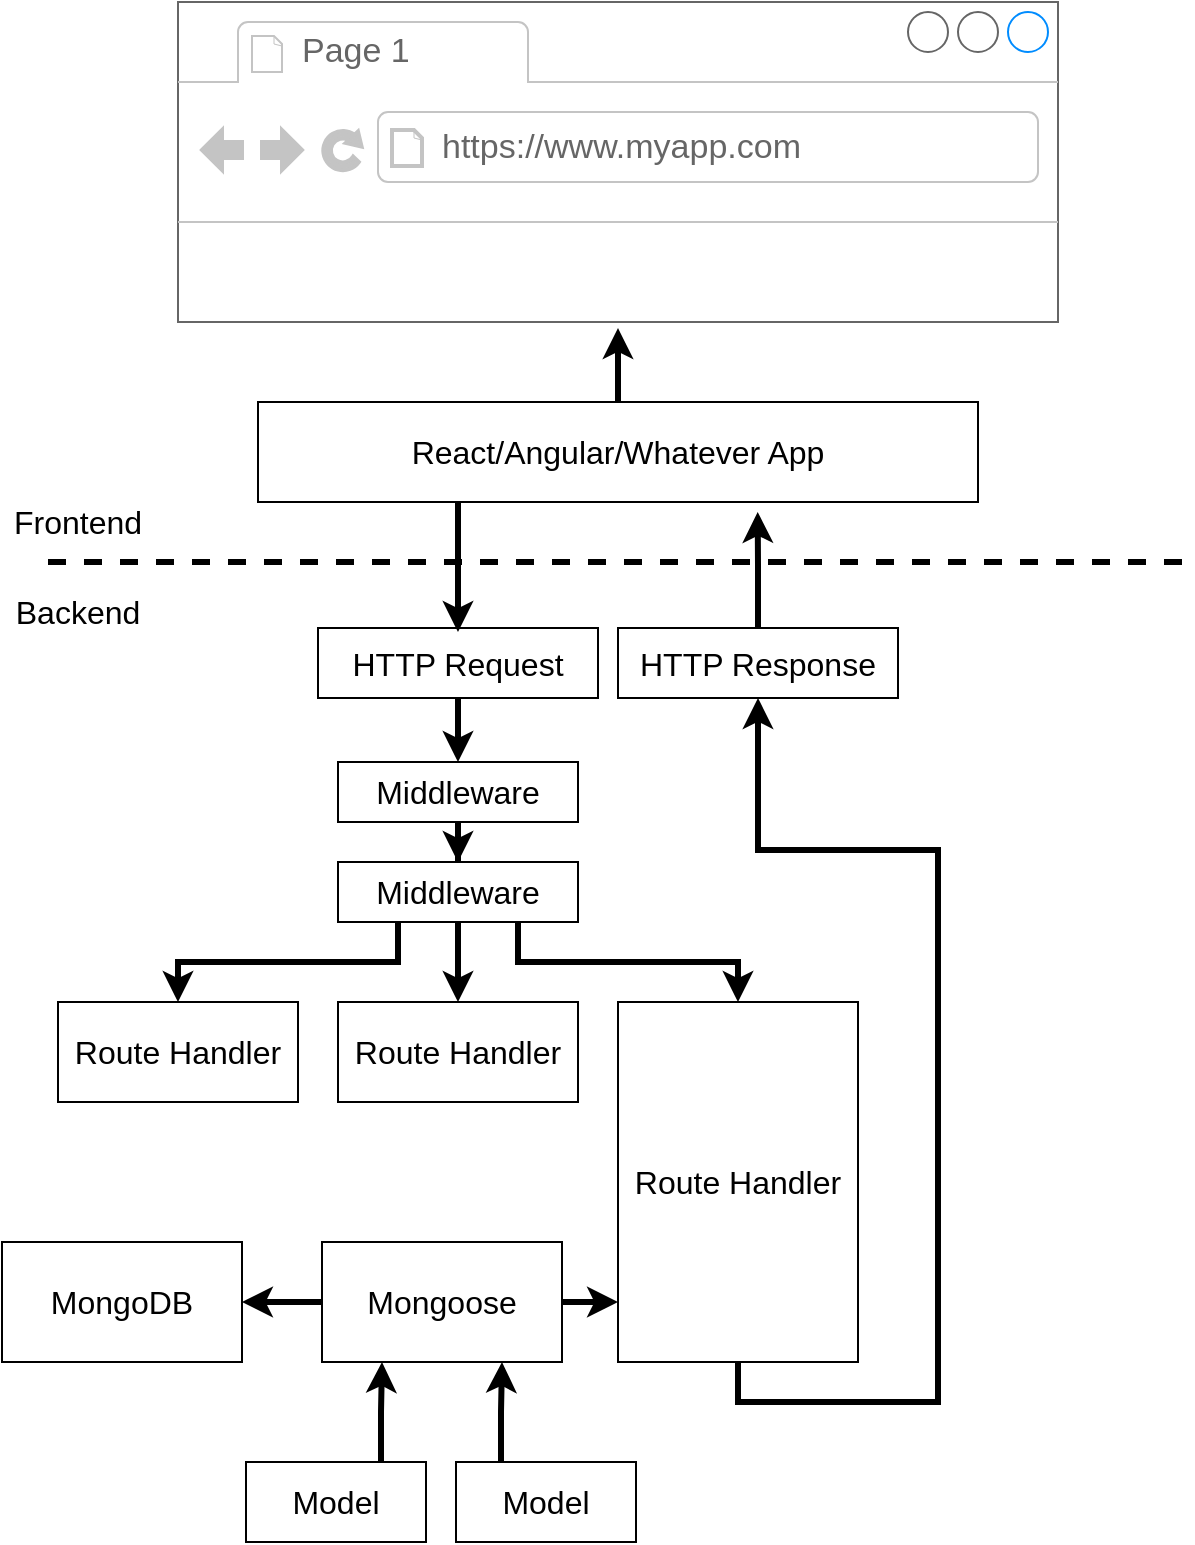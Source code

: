 <mxfile>
    <diagram id="npxSsfrbZfB0k6sksUOL" name="Page-1">
        <mxGraphModel dx="1715" dy="862" grid="1" gridSize="10" guides="1" tooltips="1" connect="1" arrows="1" fold="1" page="1" pageScale="1" pageWidth="1400" pageHeight="850" math="0" shadow="0">
            <root>
                <mxCell id="0"/>
                <mxCell id="1" parent="0"/>
                <mxCell id="2" style="edgeStyle=orthogonalEdgeStyle;rounded=0;html=1;exitX=0.5;exitY=0;entryX=0.5;entryY=1.019;entryPerimeter=0;jettySize=auto;orthogonalLoop=1;strokeWidth=3;fontSize=16;" edge="1" parent="1" source="3" target="4">
                    <mxGeometry relative="1" as="geometry"/>
                </mxCell>
                <mxCell id="3" value="React/Angular/Whatever App" style="rounded=0;whiteSpace=wrap;html=1;fontSize=16;align=center;" vertex="1" parent="1">
                    <mxGeometry x="1198" y="655" width="360" height="50" as="geometry"/>
                </mxCell>
                <mxCell id="4" value="" style="strokeWidth=1;shadow=0;dashed=0;align=center;html=1;shape=mxgraph.mockup.containers.browserWindow;rSize=0;fillColor=#ffffff;strokeColor=#666666;mainText=,;recursiveResize=0;fontSize=16;" vertex="1" parent="1">
                    <mxGeometry x="1158" y="455" width="440" height="160" as="geometry"/>
                </mxCell>
                <mxCell id="5" value="Page 1" style="strokeWidth=1;shadow=0;dashed=0;align=center;html=1;shape=mxgraph.mockup.containers.anchor;fontSize=17;fontColor=#666666;align=left;" vertex="1" parent="4">
                    <mxGeometry x="60" y="12" width="110" height="26" as="geometry"/>
                </mxCell>
                <mxCell id="6" value="https://www.myapp.com" style="strokeWidth=1;shadow=0;dashed=0;align=center;html=1;shape=mxgraph.mockup.containers.anchor;rSize=0;fontSize=17;fontColor=#666666;align=left;" vertex="1" parent="4">
                    <mxGeometry x="130" y="60" width="250" height="26" as="geometry"/>
                </mxCell>
                <mxCell id="7" value="" style="endArrow=none;dashed=1;html=1;strokeWidth=3;fontSize=16;" edge="1" parent="1">
                    <mxGeometry width="50" height="50" relative="1" as="geometry">
                        <mxPoint x="1093" y="735" as="sourcePoint"/>
                        <mxPoint x="1663" y="735" as="targetPoint"/>
                    </mxGeometry>
                </mxCell>
                <mxCell id="8" value="Frontend" style="text;html=1;strokeColor=none;fillColor=none;align=center;verticalAlign=middle;whiteSpace=wrap;rounded=0;fontSize=16;" vertex="1" parent="1">
                    <mxGeometry x="1088" y="705" width="40" height="20" as="geometry"/>
                </mxCell>
                <mxCell id="9" value="Backend" style="text;html=1;strokeColor=none;fillColor=none;align=center;verticalAlign=middle;whiteSpace=wrap;rounded=0;fontSize=16;" vertex="1" parent="1">
                    <mxGeometry x="1088" y="750" width="40" height="20" as="geometry"/>
                </mxCell>
                <mxCell id="10" style="edgeStyle=orthogonalEdgeStyle;rounded=0;html=1;exitX=0.5;exitY=1;jettySize=auto;orthogonalLoop=1;strokeWidth=3;fontSize=16;" edge="1" parent="1" source="11" target="16">
                    <mxGeometry relative="1" as="geometry"/>
                </mxCell>
                <mxCell id="11" value="HTTP Request" style="rounded=0;whiteSpace=wrap;html=1;fontSize=16;align=center;" vertex="1" parent="1">
                    <mxGeometry x="1228" y="768" width="140" height="35" as="geometry"/>
                </mxCell>
                <mxCell id="12" style="edgeStyle=orthogonalEdgeStyle;rounded=0;html=1;exitX=0.5;exitY=0;entryX=0.694;entryY=1.1;entryPerimeter=0;jettySize=auto;orthogonalLoop=1;strokeWidth=3;fontSize=16;" edge="1" parent="1" source="13" target="3">
                    <mxGeometry relative="1" as="geometry"/>
                </mxCell>
                <mxCell id="13" value="HTTP Response" style="rounded=0;whiteSpace=wrap;html=1;fontSize=16;align=center;" vertex="1" parent="1">
                    <mxGeometry x="1378" y="768" width="140" height="35" as="geometry"/>
                </mxCell>
                <mxCell id="14" style="edgeStyle=orthogonalEdgeStyle;rounded=0;html=1;jettySize=auto;orthogonalLoop=1;strokeWidth=3;fontSize=16;" edge="1" parent="1">
                    <mxGeometry relative="1" as="geometry">
                        <mxPoint x="1298" y="705" as="sourcePoint"/>
                        <mxPoint x="1298" y="770" as="targetPoint"/>
                    </mxGeometry>
                </mxCell>
                <mxCell id="15" style="edgeStyle=orthogonalEdgeStyle;rounded=0;html=1;exitX=0.5;exitY=1;jettySize=auto;orthogonalLoop=1;strokeWidth=3;fontSize=16;" edge="1" parent="1" source="16" target="21">
                    <mxGeometry relative="1" as="geometry"/>
                </mxCell>
                <mxCell id="16" value="Middleware" style="rounded=0;whiteSpace=wrap;html=1;fontSize=16;align=center;" vertex="1" parent="1">
                    <mxGeometry x="1238" y="835" width="120" height="30" as="geometry"/>
                </mxCell>
                <mxCell id="17" value="Route Handler" style="rounded=0;whiteSpace=wrap;html=1;fontSize=16;align=center;" vertex="1" parent="1">
                    <mxGeometry x="1098" y="955" width="120" height="50" as="geometry"/>
                </mxCell>
                <mxCell id="18" style="edgeStyle=orthogonalEdgeStyle;rounded=0;html=1;exitX=0.5;exitY=1;entryX=0.5;entryY=0;jettySize=auto;orthogonalLoop=1;strokeWidth=3;fontSize=16;" edge="1" parent="1" source="21" target="22">
                    <mxGeometry relative="1" as="geometry"/>
                </mxCell>
                <mxCell id="19" style="edgeStyle=orthogonalEdgeStyle;rounded=0;html=1;exitX=0.25;exitY=1;entryX=0.5;entryY=0;jettySize=auto;orthogonalLoop=1;strokeWidth=3;fontSize=16;" edge="1" parent="1" source="21" target="17">
                    <mxGeometry relative="1" as="geometry"/>
                </mxCell>
                <mxCell id="20" style="edgeStyle=orthogonalEdgeStyle;rounded=0;html=1;exitX=0.75;exitY=1;entryX=0.5;entryY=0;jettySize=auto;orthogonalLoop=1;strokeWidth=3;fontSize=16;" edge="1" parent="1" source="21" target="24">
                    <mxGeometry relative="1" as="geometry"/>
                </mxCell>
                <mxCell id="21" value="Middleware" style="rounded=0;whiteSpace=wrap;html=1;fontSize=16;align=center;" vertex="1" parent="1">
                    <mxGeometry x="1238" y="885" width="120" height="30" as="geometry"/>
                </mxCell>
                <mxCell id="22" value="Route Handler" style="rounded=0;whiteSpace=wrap;html=1;fontSize=16;align=center;" vertex="1" parent="1">
                    <mxGeometry x="1238" y="955" width="120" height="50" as="geometry"/>
                </mxCell>
                <mxCell id="23" style="edgeStyle=orthogonalEdgeStyle;rounded=0;html=1;exitX=0.5;exitY=1;entryX=0.5;entryY=1;jettySize=auto;orthogonalLoop=1;strokeWidth=3;fontSize=16;" edge="1" parent="1" source="24" target="13">
                    <mxGeometry relative="1" as="geometry">
                        <Array as="points">
                            <mxPoint x="1438" y="1155"/>
                            <mxPoint x="1538" y="1155"/>
                            <mxPoint x="1538" y="879"/>
                            <mxPoint x="1448" y="879"/>
                        </Array>
                    </mxGeometry>
                </mxCell>
                <mxCell id="24" value="Route Handler" style="rounded=0;whiteSpace=wrap;html=1;fontSize=16;align=center;" vertex="1" parent="1">
                    <mxGeometry x="1378" y="955" width="120" height="180" as="geometry"/>
                </mxCell>
                <mxCell id="25" style="edgeStyle=orthogonalEdgeStyle;rounded=0;html=1;exitX=0;exitY=0.5;entryX=1;entryY=0.5;jettySize=auto;orthogonalLoop=1;strokeWidth=3;fontSize=16;" edge="1" parent="1" source="27" target="32">
                    <mxGeometry relative="1" as="geometry"/>
                </mxCell>
                <mxCell id="26" style="edgeStyle=orthogonalEdgeStyle;rounded=0;html=1;exitX=1;exitY=0.5;entryX=0;entryY=0.833;entryPerimeter=0;jettySize=auto;orthogonalLoop=1;strokeWidth=3;fontSize=16;" edge="1" parent="1" source="27" target="24">
                    <mxGeometry relative="1" as="geometry"/>
                </mxCell>
                <mxCell id="27" value="Mongoose" style="rounded=0;whiteSpace=wrap;html=1;fontSize=16;align=center;" vertex="1" parent="1">
                    <mxGeometry x="1230" y="1075" width="120" height="60" as="geometry"/>
                </mxCell>
                <mxCell id="28" style="edgeStyle=orthogonalEdgeStyle;rounded=0;html=1;exitX=0.75;exitY=0;entryX=0.25;entryY=1;jettySize=auto;orthogonalLoop=1;strokeWidth=3;fontSize=16;" edge="1" parent="1" source="29" target="27">
                    <mxGeometry relative="1" as="geometry"/>
                </mxCell>
                <mxCell id="29" value="Model" style="rounded=0;whiteSpace=wrap;html=1;fontSize=16;align=center;" vertex="1" parent="1">
                    <mxGeometry x="1192" y="1185" width="90" height="40" as="geometry"/>
                </mxCell>
                <mxCell id="30" style="edgeStyle=orthogonalEdgeStyle;rounded=0;html=1;exitX=0.25;exitY=0;entryX=0.75;entryY=1;jettySize=auto;orthogonalLoop=1;strokeWidth=3;fontSize=16;" edge="1" parent="1" source="31" target="27">
                    <mxGeometry relative="1" as="geometry"/>
                </mxCell>
                <mxCell id="31" value="Model" style="rounded=0;whiteSpace=wrap;html=1;fontSize=16;align=center;" vertex="1" parent="1">
                    <mxGeometry x="1297" y="1185" width="90" height="40" as="geometry"/>
                </mxCell>
                <mxCell id="32" value="MongoDB" style="rounded=0;whiteSpace=wrap;html=1;fontSize=16;align=center;" vertex="1" parent="1">
                    <mxGeometry x="1070" y="1075" width="120" height="60" as="geometry"/>
                </mxCell>
            </root>
        </mxGraphModel>
    </diagram>
    <diagram name="02 - goal" id="D0SrlejiQFV-xsmkPxAR">
        <mxGraphModel dx="1886" dy="948" grid="1" gridSize="10" guides="1" tooltips="1" connect="1" arrows="1" fold="1" page="1" pageScale="1" pageWidth="3300" pageHeight="4681" background="#ffffff" math="0" shadow="0">
            <root>
                <mxCell id="0"/>
                <mxCell id="1" parent="0"/>
                <mxCell id="2" style="edgeStyle=orthogonalEdgeStyle;rounded=0;html=1;exitX=0.5;exitY=1;endSize=6;jettySize=auto;orthogonalLoop=1;strokeWidth=3;fontSize=18;" parent="1" source="3" target="4" edge="1">
                    <mxGeometry relative="1" as="geometry"/>
                </mxCell>
                <mxCell id="3" value="Existing, Plain NodeJS App.&amp;nbsp; Has basic routing and auth setup." style="rounded=0;whiteSpace=wrap;html=1;fontSize=18;fillColor=#fff2cc;strokeColor=#d6b656;" parent="1" vertex="1">
                    <mxGeometry x="620" y="135" width="260" height="70" as="geometry"/>
                </mxCell>
                <mxCell id="4" value="Solid, Production Ready App" style="rounded=0;whiteSpace=wrap;html=1;fontSize=18;fillColor=#dae8fc;strokeColor=#6c8ebf;" parent="1" vertex="1">
                    <mxGeometry x="620" y="455" width="260" height="70" as="geometry"/>
                </mxCell>
                <mxCell id="5" value="Browser Based Integration Testing" style="rounded=0;whiteSpace=wrap;html=1;fontSize=18;" parent="1" vertex="1">
                    <mxGeometry x="820" y="285" width="300" height="40" as="geometry"/>
                </mxCell>
                <mxCell id="6" value="+" style="rounded=0;whiteSpace=wrap;html=1;fontSize=18;fillColor=#d5e8d4;strokeColor=#82b366;" parent="1" vertex="1">
                    <mxGeometry x="770" y="285" width="50" height="40" as="geometry"/>
                </mxCell>
                <mxCell id="7" value="Continuous Integration Setup" style="rounded=0;whiteSpace=wrap;html=1;fontSize=18;" parent="1" vertex="1">
                    <mxGeometry x="820" y="325" width="300" height="40" as="geometry"/>
                </mxCell>
                <mxCell id="8" value="+" style="rounded=0;whiteSpace=wrap;html=1;fontSize=18;fillColor=#d5e8d4;strokeColor=#82b366;" parent="1" vertex="1">
                    <mxGeometry x="770" y="325" width="50" height="40" as="geometry"/>
                </mxCell>
                <mxCell id="9" value="Scalable File/Image Upload" style="rounded=0;whiteSpace=wrap;html=1;fontSize=18;" parent="1" vertex="1">
                    <mxGeometry x="820" y="365" width="300" height="40" as="geometry"/>
                </mxCell>
                <mxCell id="10" value="+" style="rounded=0;whiteSpace=wrap;html=1;fontSize=18;fillColor=#d5e8d4;strokeColor=#82b366;" parent="1" vertex="1">
                    <mxGeometry x="770" y="365" width="50" height="40" as="geometry"/>
                </mxCell>
                <mxCell id="13" value="Redis-Backed Caching" style="rounded=0;whiteSpace=wrap;html=1;fontSize=18;" parent="1" vertex="1">
                    <mxGeometry x="820" y="245" width="300" height="40" as="geometry"/>
                </mxCell>
                <mxCell id="14" value="+" style="rounded=0;whiteSpace=wrap;html=1;fontSize=18;fillColor=#d5e8d4;strokeColor=#82b366;" parent="1" vertex="1">
                    <mxGeometry x="770" y="245" width="50" height="40" as="geometry"/>
                </mxCell>
                <mxCell id="15" value="" style="shape=curlyBracket;whiteSpace=wrap;html=1;rounded=1;fontSize=12;" parent="1" vertex="1">
                    <mxGeometry x="560" y="135" width="50" height="70" as="geometry"/>
                </mxCell>
                <mxCell id="16" value="We're going to start with this" style="text;html=1;strokeColor=none;fillColor=none;align=right;verticalAlign=middle;whiteSpace=wrap;rounded=0;fontSize=14;fontStyle=2" parent="1" vertex="1">
                    <mxGeometry x="450" y="160" width="110" height="20" as="geometry"/>
                </mxCell>
                <mxCell id="17" value="" style="shape=curlyBracket;whiteSpace=wrap;html=1;rounded=1;fontSize=12;rotation=180;" parent="1" vertex="1">
                    <mxGeometry x="1130" y="246" width="50" height="161" as="geometry"/>
                </mxCell>
                <mxCell id="18" value="Then add this stuff in" style="text;html=1;strokeColor=none;fillColor=none;align=left;verticalAlign=middle;whiteSpace=wrap;rounded=0;fontSize=14;fontStyle=2" parent="1" vertex="1">
                    <mxGeometry x="1180" y="316.5" width="110" height="20" as="geometry"/>
                </mxCell>
                <mxCell id="19" value="" style="shape=curlyBracket;whiteSpace=wrap;html=1;rounded=1;fontSize=12;" parent="1" vertex="1">
                    <mxGeometry x="560" y="455" width="50" height="70" as="geometry"/>
                </mxCell>
                <mxCell id="20" value="And end up with this" style="text;html=1;strokeColor=none;fillColor=none;align=right;verticalAlign=middle;whiteSpace=wrap;rounded=0;fontSize=14;fontStyle=2" parent="1" vertex="1">
                    <mxGeometry x="470" y="480" width="90" height="20" as="geometry"/>
                </mxCell>
            </root>
        </mxGraphModel>
    </diagram>
    <diagram name="05 - url" id="nwC3_-RIQalSzg1RCYTy">
        <mxGraphModel dx="1886" dy="948" grid="1" gridSize="10" guides="1" tooltips="1" connect="1" arrows="1" fold="1" page="1" pageScale="1" pageWidth="3300" pageHeight="4681" background="#ffffff" math="0" shadow="0">
            <root>
                <mxCell id="0"/>
                <mxCell id="1" parent="0"/>
                <mxCell id="2" value="github.com/StephenGrider/AdvancedNodeStarter" style="rounded=0;whiteSpace=wrap;html=1;strokeWidth=1;fontSize=16;align=center;fillColor=#dae8fc;strokeColor=#6c8ebf;" parent="1" vertex="1">
                    <mxGeometry x="420" y="250" width="410" height="130" as="geometry"/>
                </mxCell>
                <mxCell id="3" value="Starter Git Repo" style="text;html=1;strokeColor=none;fillColor=none;align=center;verticalAlign=middle;whiteSpace=wrap;rounded=0;fontSize=16;fontStyle=1" parent="1" vertex="1">
                    <mxGeometry x="510" y="220" width="230" height="20" as="geometry"/>
                </mxCell>
            </root>
        </mxGraphModel>
    </diagram>
    <diagram name="03 - walkthrough" id="5rB8UiXKqTYDSB3HXi7W">
        <mxGraphModel dx="1886" dy="948" grid="1" gridSize="10" guides="1" tooltips="1" connect="1" arrows="1" fold="1" page="1" pageScale="1" pageWidth="3300" pageHeight="4681" background="#ffffff" math="0" shadow="0">
            <root>
                <mxCell id="0"/>
                <mxCell id="1" parent="0"/>
                <mxCell id="2" style="edgeStyle=orthogonalEdgeStyle;rounded=0;html=1;exitX=0.5;exitY=0;entryX=0.5;entryY=1.019;entryPerimeter=0;jettySize=auto;orthogonalLoop=1;strokeWidth=3;fontSize=16;" parent="1" source="3" target="4" edge="1">
                    <mxGeometry relative="1" as="geometry"/>
                </mxCell>
                <mxCell id="3" value="Create-React-App" style="rounded=0;whiteSpace=wrap;html=1;fontSize=16;align=center;" parent="1" vertex="1">
                    <mxGeometry x="620" y="600" width="360" height="50" as="geometry"/>
                </mxCell>
                <mxCell id="4" value="" style="strokeWidth=1;shadow=0;dashed=0;align=center;html=1;shape=mxgraph.mockup.containers.browserWindow;rSize=0;fillColor=#ffffff;strokeColor=#666666;mainText=,;recursiveResize=0;fontSize=16;" parent="1" vertex="1">
                    <mxGeometry x="580" y="400" width="440" height="160" as="geometry"/>
                </mxCell>
                <mxCell id="5" value="Page 1" style="strokeWidth=1;shadow=0;dashed=0;align=center;html=1;shape=mxgraph.mockup.containers.anchor;fontSize=17;fontColor=#666666;align=left;" parent="4" vertex="1">
                    <mxGeometry x="60" y="12" width="110" height="26" as="geometry"/>
                </mxCell>
                <mxCell id="6" value="https://www.draw.io" style="strokeWidth=1;shadow=0;dashed=0;align=center;html=1;shape=mxgraph.mockup.containers.anchor;rSize=0;fontSize=17;fontColor=#666666;align=left;" parent="4" vertex="1">
                    <mxGeometry x="130" y="60" width="250" height="26" as="geometry"/>
                </mxCell>
                <mxCell id="7" value="" style="endArrow=none;dashed=1;html=1;strokeWidth=3;fontSize=16;" parent="1" edge="1">
                    <mxGeometry width="50" height="50" relative="1" as="geometry">
                        <mxPoint x="515" y="680" as="sourcePoint"/>
                        <mxPoint x="1085" y="680" as="targetPoint"/>
                    </mxGeometry>
                </mxCell>
                <mxCell id="8" value="Frontend" style="text;html=1;strokeColor=none;fillColor=none;align=center;verticalAlign=middle;whiteSpace=wrap;rounded=0;fontSize=16;" parent="1" vertex="1">
                    <mxGeometry x="510" y="650" width="40" height="20" as="geometry"/>
                </mxCell>
                <mxCell id="9" value="Backend" style="text;html=1;strokeColor=none;fillColor=none;align=center;verticalAlign=middle;whiteSpace=wrap;rounded=0;fontSize=16;" parent="1" vertex="1">
                    <mxGeometry x="510" y="695" width="40" height="20" as="geometry"/>
                </mxCell>
                <mxCell id="10" style="edgeStyle=orthogonalEdgeStyle;rounded=0;html=1;exitX=0.5;exitY=1;jettySize=auto;orthogonalLoop=1;strokeWidth=3;fontSize=16;" parent="1" source="11" target="16" edge="1">
                    <mxGeometry relative="1" as="geometry"/>
                </mxCell>
                <mxCell id="11" value="HTTP Request" style="rounded=0;whiteSpace=wrap;html=1;fontSize=16;align=center;" parent="1" vertex="1">
                    <mxGeometry x="650" y="713" width="140" height="35" as="geometry"/>
                </mxCell>
                <mxCell id="12" style="edgeStyle=orthogonalEdgeStyle;rounded=0;html=1;exitX=0.5;exitY=0;entryX=0.694;entryY=1.1;entryPerimeter=0;jettySize=auto;orthogonalLoop=1;strokeWidth=3;fontSize=16;" parent="1" source="13" target="3" edge="1">
                    <mxGeometry relative="1" as="geometry">
                        <Array as="points">
                            <mxPoint x="870" y="681"/>
                        </Array>
                    </mxGeometry>
                </mxCell>
                <mxCell id="13" value="HTTP Response" style="rounded=0;whiteSpace=wrap;html=1;fontSize=16;align=center;" parent="1" vertex="1">
                    <mxGeometry x="800" y="713" width="140" height="35" as="geometry"/>
                </mxCell>
                <mxCell id="14" style="edgeStyle=orthogonalEdgeStyle;rounded=0;html=1;jettySize=auto;orthogonalLoop=1;strokeWidth=3;fontSize=16;" parent="1" edge="1">
                    <mxGeometry relative="1" as="geometry">
                        <mxPoint x="720" y="650" as="sourcePoint"/>
                        <mxPoint x="720" y="715" as="targetPoint"/>
                    </mxGeometry>
                </mxCell>
                <mxCell id="15" style="edgeStyle=orthogonalEdgeStyle;rounded=0;html=1;exitX=0.5;exitY=1;jettySize=auto;orthogonalLoop=1;strokeWidth=3;fontSize=16;" parent="1" source="16" target="21" edge="1">
                    <mxGeometry relative="1" as="geometry"/>
                </mxCell>
                <mxCell id="16" value="BodyParser" style="rounded=0;whiteSpace=wrap;html=1;fontSize=16;align=center;" parent="1" vertex="1">
                    <mxGeometry x="660" y="780" width="120" height="30" as="geometry"/>
                </mxCell>
                <mxCell id="35" style="edgeStyle=orthogonalEdgeStyle;rounded=0;html=1;exitX=0.5;exitY=1;jettySize=auto;orthogonalLoop=1;strokeWidth=3;fontSize=16;" parent="1" source="21" target="34" edge="1">
                    <mxGeometry relative="1" as="geometry"/>
                </mxCell>
                <mxCell id="21" value="CookieSession" style="rounded=0;whiteSpace=wrap;html=1;fontSize=16;align=center;" parent="1" vertex="1">
                    <mxGeometry x="660" y="830" width="120" height="30" as="geometry"/>
                </mxCell>
                <mxCell id="22" value="AuthRoutes" style="rounded=0;whiteSpace=wrap;html=1;fontSize=16;align=center;" parent="1" vertex="1">
                    <mxGeometry x="590" y="983" width="120" height="50" as="geometry"/>
                </mxCell>
                <mxCell id="41" style="edgeStyle=orthogonalEdgeStyle;rounded=0;html=1;exitX=1;exitY=0.5;jettySize=auto;orthogonalLoop=1;strokeWidth=3;fontSize=16;" parent="1" source="24" target="13" edge="1">
                    <mxGeometry relative="1" as="geometry"/>
                </mxCell>
                <mxCell id="24" value="BlogRoutes" style="rounded=0;whiteSpace=wrap;html=1;fontSize=16;align=center;" parent="1" vertex="1">
                    <mxGeometry x="730" y="983" width="120" height="50" as="geometry"/>
                </mxCell>
                <mxCell id="25" style="edgeStyle=orthogonalEdgeStyle;rounded=0;html=1;exitX=0;exitY=0.5;entryX=1;entryY=0.5;jettySize=auto;orthogonalLoop=1;strokeWidth=3;fontSize=16;" parent="1" source="27" target="32" edge="1">
                    <mxGeometry relative="1" as="geometry"/>
                </mxCell>
                <mxCell id="27" value="Mongoose" style="rounded=0;whiteSpace=wrap;html=1;fontSize=16;align=center;" parent="1" vertex="1">
                    <mxGeometry x="658" y="1083" width="120" height="60" as="geometry"/>
                </mxCell>
                <mxCell id="28" style="edgeStyle=orthogonalEdgeStyle;rounded=0;html=1;exitX=0.75;exitY=0;entryX=0.25;entryY=1;jettySize=auto;orthogonalLoop=1;strokeWidth=3;fontSize=16;" parent="1" source="29" target="27" edge="1">
                    <mxGeometry relative="1" as="geometry"/>
                </mxCell>
                <mxCell id="29" value="User" style="rounded=0;whiteSpace=wrap;html=1;fontSize=16;align=center;" parent="1" vertex="1">
                    <mxGeometry x="621" y="1193" width="90" height="40" as="geometry"/>
                </mxCell>
                <mxCell id="30" style="edgeStyle=orthogonalEdgeStyle;rounded=0;html=1;exitX=0.25;exitY=0;entryX=0.75;entryY=1;jettySize=auto;orthogonalLoop=1;strokeWidth=3;fontSize=16;" parent="1" source="31" target="27" edge="1">
                    <mxGeometry relative="1" as="geometry"/>
                </mxCell>
                <mxCell id="31" value="Blog" style="rounded=0;whiteSpace=wrap;html=1;fontSize=16;align=center;" parent="1" vertex="1">
                    <mxGeometry x="726" y="1193" width="90" height="40" as="geometry"/>
                </mxCell>
                <mxCell id="32" value="MongoDB" style="rounded=0;whiteSpace=wrap;html=1;fontSize=16;align=center;" parent="1" vertex="1">
                    <mxGeometry x="498" y="1083" width="120" height="60" as="geometry"/>
                </mxCell>
                <mxCell id="36" style="edgeStyle=orthogonalEdgeStyle;rounded=0;html=1;exitX=0.25;exitY=1;entryX=0.75;entryY=0;jettySize=auto;orthogonalLoop=1;strokeWidth=3;fontSize=16;" parent="1" source="34" target="22" edge="1">
                    <mxGeometry relative="1" as="geometry"/>
                </mxCell>
                <mxCell id="43" style="edgeStyle=orthogonalEdgeStyle;rounded=0;html=1;exitX=0.75;exitY=1;entryX=0.5;entryY=0;jettySize=auto;orthogonalLoop=1;strokeWidth=3;fontSize=16;" parent="1" source="34" target="42" edge="1">
                    <mxGeometry relative="1" as="geometry"/>
                </mxCell>
                <mxCell id="34" value="Passport" style="rounded=0;whiteSpace=wrap;html=1;fontSize=16;align=center;" parent="1" vertex="1">
                    <mxGeometry x="660" y="880" width="120" height="30" as="geometry"/>
                </mxCell>
                <mxCell id="40" value="" style="shape=curlyBracket;whiteSpace=wrap;html=1;rounded=1;fontSize=16;align=center;rotation=-90;strokeWidth=3;" parent="1" vertex="1">
                    <mxGeometry x="701" y="930" width="40" height="262" as="geometry"/>
                </mxCell>
                <mxCell id="42" value="RequireLogin" style="rounded=0;whiteSpace=wrap;html=1;fontSize=16;align=center;" parent="1" vertex="1">
                    <mxGeometry x="730" y="953" width="120" height="30" as="geometry"/>
                </mxCell>
            </root>
        </mxGraphModel>
    </diagram>
    <diagram name="03 - routes" id="bJ7NL-VGMfGV984mVTMN">
        <mxGraphModel dx="1886" dy="948" grid="1" gridSize="10" guides="1" tooltips="1" connect="1" arrows="1" fold="1" page="1" pageScale="1" pageWidth="3300" pageHeight="4681" background="#ffffff" math="0" shadow="0">
            <root>
                <mxCell id="0"/>
                <mxCell id="1" parent="0"/>
                <mxCell id="2" value="Express Routes" style="rounded=0;whiteSpace=wrap;html=1;fontSize=19;align=center;fillColor=#d5e8d4;strokeColor=#82b366;" parent="1" vertex="1">
                    <mxGeometry x="590" y="170" width="110" height="340" as="geometry"/>
                </mxCell>
                <mxCell id="3" value="/auth/google" style="rounded=0;whiteSpace=wrap;html=1;fontSize=19;align=center;fillColor=#dae8fc;strokeColor=#6c8ebf;" parent="1" vertex="1">
                    <mxGeometry x="700" y="170" width="230" height="40" as="geometry"/>
                </mxCell>
                <mxCell id="4" value="/auth/google/callback" style="rounded=0;whiteSpace=wrap;html=1;fontSize=19;align=center;fillColor=#dae8fc;strokeColor=#6c8ebf;" parent="1" vertex="1">
                    <mxGeometry x="700" y="210" width="230" height="40" as="geometry"/>
                </mxCell>
                <mxCell id="5" value="/auth/logout" style="rounded=0;whiteSpace=wrap;html=1;fontSize=19;align=center;fillColor=#dae8fc;strokeColor=#6c8ebf;" parent="1" vertex="1">
                    <mxGeometry x="700" y="250" width="230" height="40" as="geometry"/>
                </mxCell>
                <mxCell id="6" value="/api/current_user" style="rounded=0;whiteSpace=wrap;html=1;fontSize=19;align=center;fillColor=#dae8fc;strokeColor=#6c8ebf;" parent="1" vertex="1">
                    <mxGeometry x="700" y="290" width="230" height="40" as="geometry"/>
                </mxCell>
                <mxCell id="7" value="/api/blogs/:id" style="rounded=0;whiteSpace=wrap;html=1;fontSize=19;align=center;fillColor=#dae8fc;strokeColor=#6c8ebf;" parent="1" vertex="1">
                    <mxGeometry x="700" y="390" width="230" height="40" as="geometry"/>
                </mxCell>
                <mxCell id="8" value="GET /api/blogs" style="rounded=0;whiteSpace=wrap;html=1;fontSize=19;align=center;fillColor=#dae8fc;strokeColor=#6c8ebf;" parent="1" vertex="1">
                    <mxGeometry x="700" y="430" width="230" height="40" as="geometry"/>
                </mxCell>
                <mxCell id="9" value="POST /api/blogs" style="rounded=0;whiteSpace=wrap;html=1;fontSize=19;align=center;fillColor=#dae8fc;strokeColor=#6c8ebf;" parent="1" vertex="1">
                    <mxGeometry x="700" y="470" width="230" height="40" as="geometry"/>
                </mxCell>
                <mxCell id="10" value="Start OAuth flow to log user in" style="rounded=0;whiteSpace=wrap;html=1;fontSize=19;align=center;" parent="1" vertex="1">
                    <mxGeometry x="930" y="170" width="430" height="40" as="geometry"/>
                </mxCell>
                <mxCell id="11" value="Where users get sent to after OAuth flow" style="rounded=0;whiteSpace=wrap;html=1;fontSize=19;align=center;" parent="1" vertex="1">
                    <mxGeometry x="930" y="210" width="430" height="40" as="geometry"/>
                </mxCell>
                <mxCell id="12" value="Logout the current user" style="rounded=0;whiteSpace=wrap;html=1;fontSize=19;align=center;" parent="1" vertex="1">
                    <mxGeometry x="930" y="250" width="430" height="40" as="geometry"/>
                </mxCell>
                <mxCell id="13" value="Get the current user" style="rounded=0;whiteSpace=wrap;html=1;fontSize=19;align=center;" parent="1" vertex="1">
                    <mxGeometry x="930" y="290" width="430" height="40" as="geometry"/>
                </mxCell>
                <mxCell id="14" value="Get the blog with specified ID" style="rounded=0;whiteSpace=wrap;html=1;fontSize=19;align=center;" parent="1" vertex="1">
                    <mxGeometry x="930" y="390" width="430" height="40" as="geometry"/>
                </mxCell>
                <mxCell id="15" value="Get all blogs that belong to the current user" style="rounded=0;whiteSpace=wrap;html=1;fontSize=19;align=center;" parent="1" vertex="1">
                    <mxGeometry x="930" y="430" width="430" height="40" as="geometry"/>
                </mxCell>
                <mxCell id="16" value="Create a new blog" style="rounded=0;whiteSpace=wrap;html=1;fontSize=19;align=center;" parent="1" vertex="1">
                    <mxGeometry x="930" y="470" width="430" height="40" as="geometry"/>
                </mxCell>
            </root>
        </mxGraphModel>
    </diagram>
    <diagram name="06 - flow" id="26s4bO7nTljit4o0XYct">
        <mxGraphModel dx="990" dy="430" grid="1" gridSize="10" guides="1" tooltips="1" connect="1" arrows="1" fold="1" page="1" pageScale="1" pageWidth="3300" pageHeight="4681" background="#ffffff" math="0" shadow="0">
            <root>
                <mxCell id="0"/>
                <mxCell id="1" parent="0"/>
                <mxCell id="12" style="edgeStyle=orthogonalEdgeStyle;rounded=0;html=1;exitX=0.5;exitY=1;jettySize=auto;orthogonalLoop=1;strokeWidth=3;fontSize=16;" edge="1" parent="1" source="2" target="5">
                    <mxGeometry relative="1" as="geometry"/>
                </mxCell>
                <mxCell id="2" value="Visit localhost:3000/blogs" style="rounded=0;whiteSpace=wrap;html=1;strokeWidth=1;fontSize=16;align=center;" vertex="1" parent="1">
                    <mxGeometry x="490" y="70" width="280" height="40" as="geometry"/>
                </mxCell>
                <mxCell id="3" value="" style="endArrow=classic;html=1;strokeWidth=3;fontSize=16;" edge="1" parent="1">
                    <mxGeometry width="50" height="50" relative="1" as="geometry">
                        <mxPoint x="470" y="70" as="sourcePoint"/>
                        <mxPoint x="470" y="500" as="targetPoint"/>
                    </mxGeometry>
                </mxCell>
                <mxCell id="4" value="Time" style="text;html=1;strokeColor=none;fillColor=none;align=center;verticalAlign=middle;whiteSpace=wrap;rounded=0;fontSize=16;" vertex="1" parent="1">
                    <mxGeometry x="420" y="70" width="40" height="20" as="geometry"/>
                </mxCell>
                <mxCell id="13" style="edgeStyle=orthogonalEdgeStyle;rounded=0;html=1;exitX=0.5;exitY=1;jettySize=auto;orthogonalLoop=1;strokeWidth=3;fontSize=16;" edge="1" parent="1" source="5" target="6">
                    <mxGeometry relative="1" as="geometry"/>
                </mxCell>
                <mxCell id="5" value="React app loads in browser" style="rounded=0;whiteSpace=wrap;html=1;strokeWidth=1;fontSize=16;align=center;" vertex="1" parent="1">
                    <mxGeometry x="490" y="135" width="280" height="40" as="geometry"/>
                </mxCell>
                <mxCell id="15" style="edgeStyle=orthogonalEdgeStyle;rounded=0;html=1;exitX=0.5;exitY=1;entryX=0.5;entryY=0;jettySize=auto;orthogonalLoop=1;strokeWidth=3;fontSize=16;" edge="1" parent="1" source="6" target="7">
                    <mxGeometry relative="1" as="geometry"/>
                </mxCell>
                <mxCell id="6" value="React app needs details about the current user and their blogs" style="rounded=0;whiteSpace=wrap;html=1;strokeWidth=1;fontSize=16;align=center;" vertex="1" parent="1">
                    <mxGeometry x="490" y="200" width="280" height="40" as="geometry"/>
                </mxCell>
                <mxCell id="16" style="edgeStyle=orthogonalEdgeStyle;rounded=0;html=1;exitX=0.5;exitY=1;entryX=0.5;entryY=0;jettySize=auto;orthogonalLoop=1;strokeWidth=3;fontSize=16;" edge="1" parent="1" source="7" target="8">
                    <mxGeometry relative="1" as="geometry"/>
                </mxCell>
                <mxCell id="7" value="React app makes requests to get current user and blog list to backend" style="rounded=0;whiteSpace=wrap;html=1;strokeWidth=1;fontSize=16;align=center;" vertex="1" parent="1">
                    <mxGeometry x="490" y="265" width="280" height="40" as="geometry"/>
                </mxCell>
                <mxCell id="17" style="edgeStyle=orthogonalEdgeStyle;rounded=0;html=1;exitX=0.5;exitY=1;jettySize=auto;orthogonalLoop=1;strokeWidth=3;fontSize=16;" edge="1" parent="1" source="8" target="9">
                    <mxGeometry relative="1" as="geometry"/>
                </mxCell>
                <mxCell id="8" value="Express route handler sees request, tells Mongoose to get records" style="rounded=0;whiteSpace=wrap;html=1;strokeWidth=1;fontSize=16;align=center;" vertex="1" parent="1">
                    <mxGeometry x="490" y="330" width="280" height="40" as="geometry"/>
                </mxCell>
                <mxCell id="18" style="edgeStyle=orthogonalEdgeStyle;rounded=0;html=1;exitX=0.5;exitY=1;entryX=0.5;entryY=0;jettySize=auto;orthogonalLoop=1;strokeWidth=3;fontSize=16;" edge="1" parent="1" source="9" target="10">
                    <mxGeometry relative="1" as="geometry"/>
                </mxCell>
                <mxCell id="9" value="Mongoose reaches out to mongodb, fetches data" style="rounded=0;whiteSpace=wrap;html=1;strokeWidth=1;fontSize=16;align=center;" vertex="1" parent="1">
                    <mxGeometry x="490" y="395" width="280" height="40" as="geometry"/>
                </mxCell>
                <mxCell id="10" value="Express responds to React app" style="rounded=0;whiteSpace=wrap;html=1;strokeWidth=1;fontSize=16;align=center;" vertex="1" parent="1">
                    <mxGeometry x="490" y="460" width="280" height="40" as="geometry"/>
                </mxCell>
            </root>
        </mxGraphModel>
    </diagram>
    <diagram name="10 - index" id="bTEazR9MUUhcK3qCMOdz">
        <mxGraphModel dx="1886" dy="948" grid="1" gridSize="10" guides="1" tooltips="1" connect="1" arrows="1" fold="1" page="1" pageScale="1" pageWidth="3300" pageHeight="4681" background="#ffffff" math="0" shadow="0">
            <root>
                <mxCell id="0"/>
                <mxCell id="1" parent="0"/>
                <mxCell id="6" style="edgeStyle=orthogonalEdgeStyle;rounded=0;html=1;exitX=1;exitY=0.5;entryX=0;entryY=0.5;jettySize=auto;orthogonalLoop=1;strokeWidth=3;fontSize=18;" parent="1" source="2" target="3" edge="1">
                    <mxGeometry relative="1" as="geometry"/>
                </mxCell>
                <mxCell id="2" value="Query" style="rounded=0;whiteSpace=wrap;html=1;strokeWidth=1;fontSize=18;align=center;" parent="1" vertex="1">
                    <mxGeometry x="400" y="240" width="120" height="60" as="geometry"/>
                </mxCell>
                <mxCell id="3" value="" style="rounded=0;whiteSpace=wrap;html=1;strokeWidth=1;fontSize=18;align=center;" parent="1" vertex="1">
                    <mxGeometry x="570" y="160" width="320" height="220" as="geometry"/>
                </mxCell>
                <mxCell id="14" style="edgeStyle=orthogonalEdgeStyle;rounded=0;html=1;exitX=1;exitY=0.5;jettySize=auto;orthogonalLoop=1;strokeWidth=3;fontSize=18;" parent="1" source="4" target="12" edge="1">
                    <mxGeometry relative="1" as="geometry"/>
                </mxCell>
                <mxCell id="4" value="Index" style="rounded=0;whiteSpace=wrap;html=1;strokeWidth=1;fontSize=18;align=center;fillColor=#dae8fc;strokeColor=#6c8ebf;" parent="1" vertex="1">
                    <mxGeometry x="585" y="185" width="105" height="170" as="geometry"/>
                </mxCell>
                <mxCell id="5" value="Record" style="rounded=0;whiteSpace=wrap;html=1;strokeWidth=1;fontSize=18;align=center;" parent="1" vertex="1">
                    <mxGeometry x="770" y="185" width="105" height="25" as="geometry"/>
                </mxCell>
                <mxCell id="7" value="MongoDB Collection" style="text;html=1;strokeColor=none;fillColor=none;align=center;verticalAlign=middle;whiteSpace=wrap;rounded=0;fontSize=18;fontStyle=1" parent="1" vertex="1">
                    <mxGeometry x="638" y="136" width="205" height="20" as="geometry"/>
                </mxCell>
                <mxCell id="8" value="Record" style="rounded=0;whiteSpace=wrap;html=1;strokeWidth=1;fontSize=18;align=center;" parent="1" vertex="1">
                    <mxGeometry x="770" y="210" width="105" height="25" as="geometry"/>
                </mxCell>
                <mxCell id="9" value="Record" style="rounded=0;whiteSpace=wrap;html=1;strokeWidth=1;fontSize=18;align=center;" parent="1" vertex="1">
                    <mxGeometry x="770" y="235" width="105" height="25" as="geometry"/>
                </mxCell>
                <mxCell id="10" value="Record" style="rounded=0;whiteSpace=wrap;html=1;strokeWidth=1;fontSize=18;align=center;" parent="1" vertex="1">
                    <mxGeometry x="770" y="260" width="105" height="25" as="geometry"/>
                </mxCell>
                <mxCell id="11" value="Record" style="rounded=0;whiteSpace=wrap;html=1;strokeWidth=1;fontSize=18;align=center;" parent="1" vertex="1">
                    <mxGeometry x="770" y="285" width="105" height="25" as="geometry"/>
                </mxCell>
                <mxCell id="12" value="Record" style="rounded=0;whiteSpace=wrap;html=1;strokeWidth=1;fontSize=18;align=center;fillColor=#d5e8d4;strokeColor=#82b366;" parent="1" vertex="1">
                    <mxGeometry x="770" y="310" width="105" height="25" as="geometry"/>
                </mxCell>
                <mxCell id="13" value="Record" style="rounded=0;whiteSpace=wrap;html=1;strokeWidth=1;fontSize=18;align=center;" parent="1" vertex="1">
                    <mxGeometry x="770" y="335" width="105" height="25" as="geometry"/>
                </mxCell>
            </root>
        </mxGraphModel>
    </diagram>
    <diagram name="11 - noindex" id="2KoEQUttp65PrubRMpeB">
        <mxGraphModel dx="1886" dy="948" grid="1" gridSize="10" guides="1" tooltips="1" connect="1" arrows="1" fold="1" page="1" pageScale="1" pageWidth="3300" pageHeight="4681" background="#ffffff" math="0" shadow="0">
            <root>
                <mxCell id="0"/>
                <mxCell id="1" parent="0"/>
                <mxCell id="4" value="" style="rounded=0;whiteSpace=wrap;html=1;strokeWidth=1;fontSize=18;align=center;" parent="1" vertex="1">
                    <mxGeometry x="570" y="160" width="320" height="220" as="geometry"/>
                </mxCell>
                <mxCell id="6" value="Index for _id property" style="rounded=0;whiteSpace=wrap;html=1;strokeWidth=1;fontSize=18;align=center;fillColor=#dae8fc;strokeColor=#6c8ebf;" parent="1" vertex="1">
                    <mxGeometry x="585" y="185" width="105" height="55" as="geometry"/>
                </mxCell>
                <mxCell id="7" value="Blog" style="rounded=0;whiteSpace=wrap;html=1;strokeWidth=1;fontSize=18;align=center;" parent="1" vertex="1">
                    <mxGeometry x="770" y="185" width="105" height="25" as="geometry"/>
                </mxCell>
                <mxCell id="8" value="MongoDB Collection" style="text;html=1;strokeColor=none;fillColor=none;align=center;verticalAlign=middle;whiteSpace=wrap;rounded=0;fontSize=18;fontStyle=1" parent="1" vertex="1">
                    <mxGeometry x="638" y="136" width="205" height="20" as="geometry"/>
                </mxCell>
                <mxCell id="9" value="Blog" style="rounded=0;whiteSpace=wrap;html=1;strokeWidth=1;fontSize=18;align=center;" parent="1" vertex="1">
                    <mxGeometry x="770" y="210" width="105" height="25" as="geometry"/>
                </mxCell>
                <mxCell id="10" value="Blog" style="rounded=0;whiteSpace=wrap;html=1;strokeWidth=1;fontSize=18;align=center;" parent="1" vertex="1">
                    <mxGeometry x="770" y="235" width="105" height="25" as="geometry"/>
                </mxCell>
                <mxCell id="18" style="edgeStyle=orthogonalEdgeStyle;rounded=0;html=1;exitX=1;exitY=0.5;jettySize=auto;orthogonalLoop=1;strokeWidth=3;fontSize=18;" parent="1" source="11" target="16" edge="1">
                    <mxGeometry relative="1" as="geometry"/>
                </mxCell>
                <mxCell id="11" value="Blog" style="rounded=0;whiteSpace=wrap;html=1;strokeWidth=1;fontSize=18;align=center;" parent="1" vertex="1">
                    <mxGeometry x="770" y="260" width="105" height="25" as="geometry"/>
                </mxCell>
                <mxCell id="12" value="Blog" style="rounded=0;whiteSpace=wrap;html=1;strokeWidth=1;fontSize=18;align=center;" parent="1" vertex="1">
                    <mxGeometry x="770" y="285" width="105" height="25" as="geometry"/>
                </mxCell>
                <mxCell id="13" value="Blog" style="rounded=0;whiteSpace=wrap;html=1;strokeWidth=1;fontSize=18;align=center;fillColor=#ffffff;strokeColor=#000000;" parent="1" vertex="1">
                    <mxGeometry x="770" y="310" width="105" height="25" as="geometry"/>
                </mxCell>
                <mxCell id="14" value="Blog" style="rounded=0;whiteSpace=wrap;html=1;strokeWidth=1;fontSize=18;align=center;" parent="1" vertex="1">
                    <mxGeometry x="770" y="335" width="105" height="25" as="geometry"/>
                </mxCell>
                <mxCell id="15" value="_id" style="rounded=0;whiteSpace=wrap;html=1;strokeWidth=1;fontSize=18;align=center;" parent="1" vertex="1">
                    <mxGeometry x="920" y="235" width="110" height="25" as="geometry"/>
                </mxCell>
                <mxCell id="16" value="title" style="rounded=0;whiteSpace=wrap;html=1;strokeWidth=1;fontSize=18;align=center;" parent="1" vertex="1">
                    <mxGeometry x="920" y="260" width="110" height="25" as="geometry"/>
                </mxCell>
                <mxCell id="17" value="content" style="rounded=0;whiteSpace=wrap;html=1;strokeWidth=1;fontSize=18;align=center;" parent="1" vertex="1">
                    <mxGeometry x="920" y="285" width="110" height="25" as="geometry"/>
                </mxCell>
                <mxCell id="19" value="Query looking for Blog with specific 'title'" style="rounded=0;whiteSpace=wrap;html=1;strokeWidth=1;fontSize=18;align=center;" parent="1" vertex="1">
                    <mxGeometry x="420" y="215" width="105" height="90" as="geometry"/>
                </mxCell>
                <mxCell id="22" value="Index for 'title' property" style="rounded=0;whiteSpace=wrap;html=1;strokeWidth=1;fontSize=18;align=center;fillColor=#dae8fc;strokeColor=#6c8ebf;" parent="1" vertex="1">
                    <mxGeometry x="585" y="250" width="105" height="70" as="geometry"/>
                </mxCell>
            </root>
        </mxGraphModel>
    </diagram>
    <diagram name="08 - nocache" id="zDNzcsFutCOa_4WcFl1a">
        <mxGraphModel dx="825" dy="358" grid="1" gridSize="10" guides="1" tooltips="1" connect="1" arrows="1" fold="1" page="1" pageScale="1" pageWidth="3300" pageHeight="4681" background="#ffffff" math="0" shadow="0">
            <root>
                <mxCell id="0"/>
                <mxCell id="1" parent="0"/>
                <mxCell id="2" value="" style="rounded=0;whiteSpace=wrap;html=1;strokeWidth=1;fontSize=16;align=center;" vertex="1" parent="1">
                    <mxGeometry x="869" y="369" width="211" height="130" as="geometry"/>
                </mxCell>
                <mxCell id="3" style="edgeStyle=orthogonalEdgeStyle;rounded=0;html=1;exitX=0;exitY=0.5;entryX=1.019;entryY=0.5;entryPerimeter=0;jettySize=auto;orthogonalLoop=1;strokeWidth=3;fontSize=16;" edge="1" parent="1" source="4" target="9">
                    <mxGeometry relative="1" as="geometry"/>
                </mxCell>
                <mxCell id="4" value="Express App" style="rounded=0;whiteSpace=wrap;html=1;strokeWidth=1;fontSize=16;align=center;" vertex="1" parent="1">
                    <mxGeometry x="886" y="404" width="74" height="60" as="geometry"/>
                </mxCell>
                <mxCell id="5" style="edgeStyle=orthogonalEdgeStyle;rounded=0;html=1;exitX=0;exitY=0.5;jettySize=auto;orthogonalLoop=1;strokeWidth=3;fontSize=16;" edge="1" parent="1" source="7" target="4">
                    <mxGeometry relative="1" as="geometry"/>
                </mxCell>
                <mxCell id="7" value="Mongoose" style="rounded=0;whiteSpace=wrap;html=1;strokeWidth=1;fontSize=16;align=center;" vertex="1" parent="1">
                    <mxGeometry x="984" y="404" width="82" height="60" as="geometry"/>
                </mxCell>
                <mxCell id="8" value="Our Local Machine" style="text;html=1;strokeColor=none;fillColor=none;align=center;verticalAlign=middle;whiteSpace=wrap;rounded=0;fontSize=16;" vertex="1" parent="1">
                    <mxGeometry x="897" y="349" width="155" height="20" as="geometry"/>
                </mxCell>
                <mxCell id="9" value="" style="strokeWidth=1;shadow=0;dashed=0;align=center;html=1;shape=mxgraph.mockup.containers.browserWindow;rSize=0;fillColor=#ffffff;strokeColor=#666666;mainText=,;recursiveResize=0;fontSize=16;" vertex="1" parent="1">
                    <mxGeometry x="580" y="344" width="264" height="180" as="geometry"/>
                </mxCell>
                <mxCell id="10" value="Page 1" style="strokeWidth=1;shadow=0;dashed=0;align=center;html=1;shape=mxgraph.mockup.containers.anchor;fontSize=17;fontColor=#666666;align=left;" vertex="1" parent="9">
                    <mxGeometry x="60" y="12" width="110" height="26" as="geometry"/>
                </mxCell>
                <mxCell id="11" value="localhost:3000" style="strokeWidth=1;shadow=0;dashed=0;align=center;html=1;shape=mxgraph.mockup.containers.anchor;rSize=0;fontSize=17;fontColor=#666666;align=left;" vertex="1" parent="9">
                    <mxGeometry x="130" y="60" width="250" height="26" as="geometry"/>
                </mxCell>
                <mxCell id="14" style="edgeStyle=orthogonalEdgeStyle;rounded=0;html=1;exitX=1;exitY=0.5;jettySize=auto;orthogonalLoop=1;strokeWidth=3;fontSize=16;" edge="1" parent="1">
                    <mxGeometry relative="1" as="geometry">
                        <mxPoint x="1066.333" y="422" as="sourcePoint"/>
                        <mxPoint x="1150" y="422" as="targetPoint"/>
                    </mxGeometry>
                </mxCell>
                <mxCell id="15" style="edgeStyle=orthogonalEdgeStyle;rounded=0;html=1;exitX=0;exitY=0.75;entryX=1;entryY=0.75;jettySize=auto;orthogonalLoop=1;strokeWidth=3;fontSize=18;" edge="1" parent="1" source="16">
                    <mxGeometry relative="1" as="geometry">
                        <mxPoint x="1066" y="451" as="targetPoint"/>
                    </mxGeometry>
                </mxCell>
                <mxCell id="16" value="MongoDB" style="rounded=0;whiteSpace=wrap;html=1;strokeWidth=1;fontSize=16;align=center;" vertex="1" parent="1">
                    <mxGeometry x="1150" y="406" width="82" height="60" as="geometry"/>
                </mxCell>
                <mxCell id="18" value="Execute query" style="text;html=1;strokeColor=none;fillColor=none;align=center;verticalAlign=middle;whiteSpace=wrap;rounded=0;fontSize=12;fontStyle=2" vertex="1" parent="1">
                    <mxGeometry x="1132" y="382" width="119" height="18" as="geometry"/>
                </mxCell>
            </root>
        </mxGraphModel>
    </diagram>
    <diagram name="07 - db" id="_W9qDzHRmp_3QuK-C44P">
        <mxGraphModel dx="825" dy="358" grid="1" gridSize="10" guides="1" tooltips="1" connect="1" arrows="1" fold="1" page="1" pageScale="1" pageWidth="3300" pageHeight="4681" background="#ffffff" math="0" shadow="0">
            <root>
                <mxCell id="0"/>
                <mxCell id="1" parent="0"/>
                <mxCell id="2" value="" style="rounded=0;whiteSpace=wrap;html=1;strokeWidth=1;fontSize=16;align=center;" vertex="1" parent="1">
                    <mxGeometry x="869" y="369" width="211" height="130" as="geometry"/>
                </mxCell>
                <mxCell id="9" style="edgeStyle=orthogonalEdgeStyle;rounded=0;html=1;exitX=0;exitY=0.5;entryX=1.019;entryY=0.5;entryPerimeter=0;jettySize=auto;orthogonalLoop=1;strokeWidth=3;fontSize=16;" edge="1" parent="1" source="3" target="6">
                    <mxGeometry relative="1" as="geometry"/>
                </mxCell>
                <mxCell id="3" value="Express App" style="rounded=0;whiteSpace=wrap;html=1;strokeWidth=1;fontSize=16;align=center;" vertex="1" parent="1">
                    <mxGeometry x="886" y="404" width="74" height="60" as="geometry"/>
                </mxCell>
                <mxCell id="10" style="edgeStyle=orthogonalEdgeStyle;rounded=0;html=1;exitX=0;exitY=0.5;jettySize=auto;orthogonalLoop=1;strokeWidth=3;fontSize=16;" edge="1" parent="1" source="4" target="3">
                    <mxGeometry relative="1" as="geometry"/>
                </mxCell>
                <mxCell id="19" style="edgeStyle=orthogonalEdgeStyle;rounded=0;html=1;exitX=1;exitY=0.5;jettySize=auto;orthogonalLoop=1;strokeWidth=3;fontSize=16;" edge="1" parent="1">
                    <mxGeometry relative="1" as="geometry">
                        <mxPoint x="1066.333" y="420" as="sourcePoint"/>
                        <mxPoint x="1150" y="420" as="targetPoint"/>
                    </mxGeometry>
                </mxCell>
                <mxCell id="4" value="Mongoose" style="rounded=0;whiteSpace=wrap;html=1;strokeWidth=1;fontSize=16;align=center;" vertex="1" parent="1">
                    <mxGeometry x="984" y="404" width="82" height="60" as="geometry"/>
                </mxCell>
                <mxCell id="5" value="Our Local Machine" style="text;html=1;strokeColor=none;fillColor=none;align=center;verticalAlign=middle;whiteSpace=wrap;rounded=0;fontSize=16;" vertex="1" parent="1">
                    <mxGeometry x="897" y="349" width="155" height="20" as="geometry"/>
                </mxCell>
                <mxCell id="6" value="" style="strokeWidth=1;shadow=0;dashed=0;align=center;html=1;shape=mxgraph.mockup.containers.browserWindow;rSize=0;fillColor=#ffffff;strokeColor=#666666;mainText=,;recursiveResize=0;fontSize=16;" vertex="1" parent="1">
                    <mxGeometry x="580" y="344" width="264" height="180" as="geometry"/>
                </mxCell>
                <mxCell id="7" value="Page 1" style="strokeWidth=1;shadow=0;dashed=0;align=center;html=1;shape=mxgraph.mockup.containers.anchor;fontSize=17;fontColor=#666666;align=left;" vertex="1" parent="6">
                    <mxGeometry x="60" y="12" width="110" height="26" as="geometry"/>
                </mxCell>
                <mxCell id="8" value="localhost:3000" style="strokeWidth=1;shadow=0;dashed=0;align=center;html=1;shape=mxgraph.mockup.containers.anchor;rSize=0;fontSize=17;fontColor=#666666;align=left;" vertex="1" parent="6">
                    <mxGeometry x="130" y="60" width="250" height="26" as="geometry"/>
                </mxCell>
                <mxCell id="30" style="edgeStyle=orthogonalEdgeStyle;rounded=0;html=1;exitX=0;exitY=0.75;entryX=1;entryY=0.75;jettySize=auto;orthogonalLoop=1;strokeWidth=3;fontSize=18;" edge="1" parent="1" source="25" target="4">
                    <mxGeometry relative="1" as="geometry"/>
                </mxCell>
                <mxCell id="25" value="Cache Server" style="rounded=0;whiteSpace=wrap;html=1;strokeWidth=1;fontSize=16;align=center;" vertex="1" parent="1">
                    <mxGeometry x="1150" y="404" width="82" height="60" as="geometry"/>
                </mxCell>
                <mxCell id="26" style="edgeStyle=orthogonalEdgeStyle;rounded=0;html=1;exitX=1;exitY=0.5;jettySize=auto;orthogonalLoop=1;strokeWidth=3;fontSize=16;" edge="1" parent="1">
                    <mxGeometry relative="1" as="geometry">
                        <mxPoint x="1232.333" y="420" as="sourcePoint"/>
                        <mxPoint x="1316" y="420" as="targetPoint"/>
                    </mxGeometry>
                </mxCell>
                <mxCell id="29" style="edgeStyle=orthogonalEdgeStyle;rounded=0;html=1;exitX=0;exitY=0.75;entryX=1;entryY=0.75;jettySize=auto;orthogonalLoop=1;strokeWidth=3;fontSize=18;" edge="1" parent="1" source="27" target="25">
                    <mxGeometry relative="1" as="geometry"/>
                </mxCell>
                <mxCell id="27" value="MongoDB" style="rounded=0;whiteSpace=wrap;html=1;strokeWidth=1;fontSize=16;align=center;" vertex="1" parent="1">
                    <mxGeometry x="1316" y="404" width="82" height="60" as="geometry"/>
                </mxCell>
                <mxCell id="31" value="Has this query been executed before?" style="text;html=1;strokeColor=none;fillColor=none;align=center;verticalAlign=middle;whiteSpace=wrap;rounded=0;fontSize=12;fontStyle=2" vertex="1" parent="1">
                    <mxGeometry x="1132" y="366" width="119" height="32" as="geometry"/>
                </mxCell>
                <mxCell id="32" value="Execute query" style="text;html=1;strokeColor=none;fillColor=none;align=center;verticalAlign=middle;whiteSpace=wrap;rounded=0;fontSize=12;fontStyle=2" vertex="1" parent="1">
                    <mxGeometry x="1298" y="380" width="119" height="18" as="geometry"/>
                </mxCell>
                <mxCell id="33" value="Store result of query on cache server" style="text;html=1;strokeColor=none;fillColor=none;align=center;verticalAlign=middle;whiteSpace=wrap;rounded=0;fontSize=12;fontStyle=2" vertex="1" parent="1">
                    <mxGeometry x="1132" y="470" width="119" height="18" as="geometry"/>
                </mxCell>
            </root>
        </mxGraphModel>
    </diagram>
    <diagram name="09 - cache" id="_5AiS-H58ymp42EMzwOO">
        <mxGraphModel dx="990" dy="430" grid="1" gridSize="10" guides="1" tooltips="1" connect="1" arrows="1" fold="1" page="1" pageScale="1" pageWidth="3300" pageHeight="4681" background="#ffffff" math="0" shadow="0">
            <root>
                <mxCell id="0"/>
                <mxCell id="1" parent="0"/>
                <mxCell id="2" style="edgeStyle=orthogonalEdgeStyle;rounded=0;html=1;exitX=0.5;exitY=1;jettySize=auto;orthogonalLoop=1;strokeWidth=3;fontSize=16;" edge="1" parent="1" source="3" target="7">
                    <mxGeometry relative="1" as="geometry"/>
                </mxCell>
                <mxCell id="3" value="Visit localhost:3000/blogs" style="rounded=0;whiteSpace=wrap;html=1;strokeWidth=1;fontSize=16;align=center;" vertex="1" parent="1">
                    <mxGeometry x="300" y="70" width="280" height="40" as="geometry"/>
                </mxCell>
                <mxCell id="4" value="" style="endArrow=classic;html=1;strokeWidth=3;fontSize=16;" edge="1" parent="1">
                    <mxGeometry width="50" height="50" relative="1" as="geometry">
                        <mxPoint x="280" y="70" as="sourcePoint"/>
                        <mxPoint x="280" y="500" as="targetPoint"/>
                    </mxGeometry>
                </mxCell>
                <mxCell id="5" value="Time" style="text;html=1;strokeColor=none;fillColor=none;align=center;verticalAlign=middle;whiteSpace=wrap;rounded=0;fontSize=16;" vertex="1" parent="1">
                    <mxGeometry x="230" y="70" width="40" height="20" as="geometry"/>
                </mxCell>
                <mxCell id="6" style="edgeStyle=orthogonalEdgeStyle;rounded=0;html=1;exitX=0.5;exitY=1;jettySize=auto;orthogonalLoop=1;strokeWidth=3;fontSize=16;" edge="1" parent="1" source="7" target="9">
                    <mxGeometry relative="1" as="geometry"/>
                </mxCell>
                <mxCell id="7" value="React app loads in browser" style="rounded=0;whiteSpace=wrap;html=1;strokeWidth=1;fontSize=16;align=center;" vertex="1" parent="1">
                    <mxGeometry x="300" y="135" width="280" height="40" as="geometry"/>
                </mxCell>
                <mxCell id="8" style="edgeStyle=orthogonalEdgeStyle;rounded=0;html=1;exitX=0.5;exitY=1;entryX=0.5;entryY=0;jettySize=auto;orthogonalLoop=1;strokeWidth=3;fontSize=16;" edge="1" parent="1" source="9" target="11">
                    <mxGeometry relative="1" as="geometry"/>
                </mxCell>
                <mxCell id="9" value="React app needs details about the current user and their blogs" style="rounded=0;whiteSpace=wrap;html=1;strokeWidth=1;fontSize=16;align=center;" vertex="1" parent="1">
                    <mxGeometry x="300" y="200" width="280" height="40" as="geometry"/>
                </mxCell>
                <mxCell id="10" style="edgeStyle=orthogonalEdgeStyle;rounded=0;html=1;exitX=0.5;exitY=1;entryX=0.5;entryY=0;jettySize=auto;orthogonalLoop=1;strokeWidth=3;fontSize=16;" edge="1" parent="1" source="11" target="13">
                    <mxGeometry relative="1" as="geometry"/>
                </mxCell>
                <mxCell id="11" value="React app makes requests to get current user and blog list to backend" style="rounded=0;whiteSpace=wrap;html=1;strokeWidth=1;fontSize=16;align=center;" vertex="1" parent="1">
                    <mxGeometry x="300" y="265" width="280" height="40" as="geometry"/>
                </mxCell>
                <mxCell id="28" style="edgeStyle=orthogonalEdgeStyle;rounded=0;html=1;exitX=0.5;exitY=1;jettySize=auto;orthogonalLoop=1;strokeWidth=3;fontSize=12;" edge="1" parent="1" source="13" target="17">
                    <mxGeometry relative="1" as="geometry"/>
                </mxCell>
                <mxCell id="13" value="Express route handler sees request, tells Mongoose to get records" style="rounded=0;whiteSpace=wrap;html=1;strokeWidth=1;fontSize=16;align=center;" vertex="1" parent="1">
                    <mxGeometry x="300" y="330" width="280" height="40" as="geometry"/>
                </mxCell>
                <mxCell id="25" style="edgeStyle=orthogonalEdgeStyle;rounded=0;html=1;exitX=1;exitY=0.5;jettySize=auto;orthogonalLoop=1;strokeWidth=3;fontSize=16;" edge="1" parent="1" source="15" target="24">
                    <mxGeometry relative="1" as="geometry"/>
                </mxCell>
                <mxCell id="15" value="If data is in cache, return that immediately" style="rounded=0;whiteSpace=wrap;html=1;strokeWidth=1;fontSize=16;align=center;" vertex="1" parent="1">
                    <mxGeometry x="630" y="420" width="180" height="75" as="geometry"/>
                </mxCell>
                <mxCell id="23" style="edgeStyle=orthogonalEdgeStyle;rounded=0;html=1;exitX=1;exitY=0.5;jettySize=auto;orthogonalLoop=1;strokeWidth=3;fontSize=16;" edge="1" parent="1" source="16" target="22">
                    <mxGeometry relative="1" as="geometry"/>
                </mxCell>
                <mxCell id="16" value="If data is not in cache, go get it from MongoDB" style="rounded=0;whiteSpace=wrap;html=1;strokeWidth=1;fontSize=16;align=center;" vertex="1" parent="1">
                    <mxGeometry x="630" y="320" width="180" height="75" as="geometry"/>
                </mxCell>
                <mxCell id="19" style="edgeStyle=orthogonalEdgeStyle;rounded=0;html=1;exitX=1;exitY=0.75;entryX=0;entryY=0.5;jettySize=auto;orthogonalLoop=1;strokeWidth=3;fontSize=16;" edge="1" parent="1" source="17" target="15">
                    <mxGeometry relative="1" as="geometry"/>
                </mxCell>
                <mxCell id="21" style="edgeStyle=orthogonalEdgeStyle;rounded=0;html=1;exitX=1;exitY=0.25;entryX=0;entryY=0.5;jettySize=auto;orthogonalLoop=1;strokeWidth=3;fontSize=16;" edge="1" parent="1" source="17" target="16">
                    <mxGeometry relative="1" as="geometry"/>
                </mxCell>
                <mxCell id="17" value="Mongoose looks at cache and sees if that data has already been fetched" style="rounded=0;whiteSpace=wrap;html=1;strokeWidth=1;fontSize=16;align=center;" vertex="1" parent="1">
                    <mxGeometry x="300" y="400" width="280" height="40" as="geometry"/>
                </mxCell>
                <mxCell id="27" style="edgeStyle=orthogonalEdgeStyle;rounded=0;html=1;exitX=1;exitY=0.5;jettySize=auto;orthogonalLoop=1;strokeWidth=3;fontSize=16;" edge="1" parent="1" source="22" target="26">
                    <mxGeometry relative="1" as="geometry"/>
                </mxCell>
                <mxCell id="22" value="Express responds to request" style="rounded=0;whiteSpace=wrap;html=1;strokeWidth=1;fontSize=16;align=center;" vertex="1" parent="1">
                    <mxGeometry x="832" y="320" width="180" height="75" as="geometry"/>
                </mxCell>
                <mxCell id="24" value="Express responds to request" style="rounded=0;whiteSpace=wrap;html=1;strokeWidth=1;fontSize=16;align=center;" vertex="1" parent="1">
                    <mxGeometry x="832" y="420" width="180" height="75" as="geometry"/>
                </mxCell>
                <mxCell id="26" value="Add fetched data to cache to speed up next query" style="rounded=0;whiteSpace=wrap;html=1;strokeWidth=1;fontSize=16;align=center;" vertex="1" parent="1">
                    <mxGeometry x="1030" y="320" width="180" height="75" as="geometry"/>
                </mxCell>
            </root>
        </mxGraphModel>
    </diagram>
    <diagram name="12 - cache" id="-n5n2lEWPdMUkpzYS1lt">
        <mxGraphModel dx="990" dy="430" grid="1" gridSize="10" guides="1" tooltips="1" connect="1" arrows="1" fold="1" page="1" pageScale="1" pageWidth="3300" pageHeight="4681" background="#ffffff" math="0" shadow="0">
            <root>
                <mxCell id="0"/>
                <mxCell id="1" parent="0"/>
                <mxCell id="17" style="edgeStyle=orthogonalEdgeStyle;rounded=0;html=1;exitX=1;exitY=0.25;entryX=0;entryY=0.25;jettySize=auto;orthogonalLoop=1;strokeWidth=3;fontSize=18;" edge="1" parent="1" source="2" target="4">
                    <mxGeometry relative="1" as="geometry"/>
                </mxCell>
                <mxCell id="2" value="Mongoose" style="rounded=0;whiteSpace=wrap;html=1;strokeWidth=1;fontSize=18;align=center;" vertex="1" parent="1">
                    <mxGeometry x="260" y="145" width="90" height="185" as="geometry"/>
                </mxCell>
                <mxCell id="19" style="edgeStyle=orthogonalEdgeStyle;rounded=0;html=1;exitX=1;exitY=0.25;entryX=0;entryY=0.25;jettySize=auto;orthogonalLoop=1;strokeWidth=3;fontSize=18;" edge="1" parent="1" source="4" target="18">
                    <mxGeometry relative="1" as="geometry"/>
                </mxCell>
                <mxCell id="23" style="edgeStyle=orthogonalEdgeStyle;rounded=0;html=1;exitX=0;exitY=0.75;entryX=1;entryY=0.75;jettySize=auto;orthogonalLoop=1;strokeWidth=3;fontSize=18;" edge="1" parent="1" source="4" target="2">
                    <mxGeometry relative="1" as="geometry"/>
                </mxCell>
                <mxCell id="4" value="" style="rounded=0;whiteSpace=wrap;html=1;strokeWidth=1;fontSize=18;align=center;" vertex="1" parent="1">
                    <mxGeometry x="530" y="145" width="330" height="185" as="geometry"/>
                </mxCell>
                <mxCell id="6" value="Blog.findById('123')" style="rounded=0;whiteSpace=wrap;html=1;strokeWidth=1;fontSize=12;align=center;" vertex="1" parent="1">
                    <mxGeometry x="402" y="160" width="110" height="30" as="geometry"/>
                </mxCell>
                <mxCell id="7" value="Cache Server" style="text;html=1;strokeColor=none;fillColor=none;align=center;verticalAlign=middle;whiteSpace=wrap;rounded=0;fontSize=18;fontStyle=1" vertex="1" parent="1">
                    <mxGeometry x="615" y="123" width="155" height="20" as="geometry"/>
                </mxCell>
                <mxCell id="10" value="'456'" style="rounded=0;whiteSpace=wrap;html=1;strokeWidth=1;fontSize=18;align=center;" vertex="1" parent="1">
                    <mxGeometry x="540" y="165" width="80" height="30" as="geometry"/>
                </mxCell>
                <mxCell id="11" value="{ title: 'hi', content: 'bye' }" style="rounded=0;whiteSpace=wrap;html=1;strokeWidth=1;fontSize=18;align=center;" vertex="1" parent="1">
                    <mxGeometry x="620" y="165" width="230" height="30" as="geometry"/>
                </mxCell>
                <mxCell id="12" value="'295'" style="rounded=0;whiteSpace=wrap;html=1;strokeWidth=1;fontSize=18;align=center;" vertex="1" parent="1">
                    <mxGeometry x="540" y="195" width="80" height="30" as="geometry"/>
                </mxCell>
                <mxCell id="13" value="{ title: 'yo', content: 'there' }" style="rounded=0;whiteSpace=wrap;html=1;strokeWidth=1;fontSize=18;align=center;" vertex="1" parent="1">
                    <mxGeometry x="620" y="195" width="230" height="30" as="geometry"/>
                </mxCell>
                <mxCell id="15" value="'582'" style="rounded=0;whiteSpace=wrap;html=1;strokeWidth=1;fontSize=18;align=center;" vertex="1" parent="1">
                    <mxGeometry x="540" y="225" width="80" height="30" as="geometry"/>
                </mxCell>
                <mxCell id="16" value="{ title: 'got', content: 'blog' }" style="rounded=0;whiteSpace=wrap;html=1;strokeWidth=1;fontSize=18;align=center;" vertex="1" parent="1">
                    <mxGeometry x="620" y="225" width="230" height="30" as="geometry"/>
                </mxCell>
                <mxCell id="22" style="edgeStyle=orthogonalEdgeStyle;rounded=0;html=1;exitX=0;exitY=0.75;entryX=1;entryY=0.75;jettySize=auto;orthogonalLoop=1;strokeWidth=3;fontSize=18;" edge="1" parent="1" source="18" target="4">
                    <mxGeometry relative="1" as="geometry"/>
                </mxCell>
                <mxCell id="18" value="MongoDB" style="rounded=0;whiteSpace=wrap;html=1;strokeWidth=1;fontSize=18;align=center;" vertex="1" parent="1">
                    <mxGeometry x="1050" y="145" width="100" height="185" as="geometry"/>
                </mxCell>
                <mxCell id="31" value="'123'" style="rounded=0;whiteSpace=wrap;html=1;strokeWidth=1;fontSize=18;align=center;" vertex="1" parent="1">
                    <mxGeometry x="540" y="255" width="80" height="30" as="geometry"/>
                </mxCell>
                <mxCell id="32" value="&lt;span&gt;{ title: 'my', content: 'blog' }&lt;/span&gt;" style="rounded=0;whiteSpace=wrap;html=1;strokeWidth=1;fontSize=18;align=center;" vertex="1" parent="1">
                    <mxGeometry x="620" y="255" width="230" height="30" as="geometry"/>
                </mxCell>
            </root>
        </mxGraphModel>
    </diagram>
    <diagram name="13 - redis" id="FBuLvpnmWJD_TlbQAZMl">
        <mxGraphModel dx="825" dy="358" grid="1" gridSize="10" guides="1" tooltips="1" connect="1" arrows="1" fold="1" page="1" pageScale="1" pageWidth="3300" pageHeight="4681" background="#ffffff" math="0" shadow="0">
            <root>
                <mxCell id="0"/>
                <mxCell id="1" parent="0"/>
                <mxCell id="2" value="" style="rounded=0;whiteSpace=wrap;html=1;strokeWidth=1;fontSize=16;align=center;" vertex="1" parent="1">
                    <mxGeometry x="869" y="369" width="291" height="130" as="geometry"/>
                </mxCell>
                <mxCell id="3" style="edgeStyle=orthogonalEdgeStyle;rounded=0;html=1;exitX=0;exitY=0.5;entryX=1.019;entryY=0.5;entryPerimeter=0;jettySize=auto;orthogonalLoop=1;strokeWidth=3;fontSize=16;" edge="1" parent="1" source="4" target="9">
                    <mxGeometry relative="1" as="geometry"/>
                </mxCell>
                <mxCell id="4" value="Express App" style="rounded=0;whiteSpace=wrap;html=1;strokeWidth=1;fontSize=16;align=center;" vertex="1" parent="1">
                    <mxGeometry x="886" y="404" width="74" height="60" as="geometry"/>
                </mxCell>
                <mxCell id="5" style="edgeStyle=orthogonalEdgeStyle;rounded=0;html=1;exitX=0;exitY=0.5;jettySize=auto;orthogonalLoop=1;strokeWidth=3;fontSize=16;" edge="1" parent="1" source="7" target="4">
                    <mxGeometry relative="1" as="geometry"/>
                </mxCell>
                <mxCell id="7" value="Mongoose" style="rounded=0;whiteSpace=wrap;html=1;strokeWidth=1;fontSize=16;align=center;" vertex="1" parent="1">
                    <mxGeometry x="984" y="404" width="82" height="60" as="geometry"/>
                </mxCell>
                <mxCell id="8" value="Our Local Machine" style="text;html=1;strokeColor=none;fillColor=none;align=center;verticalAlign=middle;whiteSpace=wrap;rounded=0;fontSize=16;" vertex="1" parent="1">
                    <mxGeometry x="897" y="349" width="155" height="20" as="geometry"/>
                </mxCell>
                <mxCell id="9" value="" style="strokeWidth=1;shadow=0;dashed=0;align=center;html=1;shape=mxgraph.mockup.containers.browserWindow;rSize=0;fillColor=#ffffff;strokeColor=#666666;mainText=,;recursiveResize=0;fontSize=16;" vertex="1" parent="1">
                    <mxGeometry x="580" y="344" width="264" height="180" as="geometry"/>
                </mxCell>
                <mxCell id="10" value="Page 1" style="strokeWidth=1;shadow=0;dashed=0;align=center;html=1;shape=mxgraph.mockup.containers.anchor;fontSize=17;fontColor=#666666;align=left;" vertex="1" parent="9">
                    <mxGeometry x="60" y="12" width="110" height="26" as="geometry"/>
                </mxCell>
                <mxCell id="11" value="localhost:3000" style="strokeWidth=1;shadow=0;dashed=0;align=center;html=1;shape=mxgraph.mockup.containers.anchor;rSize=0;fontSize=17;fontColor=#666666;align=left;" vertex="1" parent="9">
                    <mxGeometry x="130" y="60" width="250" height="26" as="geometry"/>
                </mxCell>
                <mxCell id="23" style="edgeStyle=orthogonalEdgeStyle;rounded=0;html=1;exitX=1;exitY=0.5;jettySize=auto;orthogonalLoop=1;strokeWidth=3;fontSize=18;" edge="1" parent="1" source="13" target="16">
                    <mxGeometry relative="1" as="geometry"/>
                </mxCell>
                <mxCell id="13" value="Redis" style="rounded=0;whiteSpace=wrap;html=1;strokeWidth=1;fontSize=16;align=center;" vertex="1" parent="1">
                    <mxGeometry x="1200" y="404" width="82" height="60" as="geometry"/>
                </mxCell>
                <mxCell id="16" value="MongoDB" style="rounded=0;whiteSpace=wrap;html=1;strokeWidth=1;fontSize=16;align=center;" vertex="1" parent="1">
                    <mxGeometry x="1316" y="404" width="82" height="60" as="geometry"/>
                </mxCell>
                <mxCell id="22" style="edgeStyle=orthogonalEdgeStyle;rounded=0;html=1;exitX=1;exitY=0.5;jettySize=auto;orthogonalLoop=1;strokeWidth=3;fontSize=18;" edge="1" parent="1" source="21" target="13">
                    <mxGeometry relative="1" as="geometry"/>
                </mxCell>
                <mxCell id="21" value="node-redis" style="rounded=0;whiteSpace=wrap;html=1;strokeWidth=1;fontSize=16;align=center;" vertex="1" parent="1">
                    <mxGeometry x="1066" y="404" width="82" height="60" as="geometry"/>
                </mxCell>
            </root>
        </mxGraphModel>
    </diagram>
    <diagram name="14 - scaling" id="xs266iOud2E3QhuU7sWl">
        <mxGraphModel dx="825" dy="358" grid="1" gridSize="10" guides="1" tooltips="1" connect="1" arrows="1" fold="1" page="1" pageScale="1" pageWidth="3300" pageHeight="4681" background="#ffffff" math="0" shadow="0">
            <root>
                <mxCell id="0"/>
                <mxCell id="1" parent="0"/>
                <mxCell id="8" value="" style="strokeWidth=1;shadow=0;dashed=0;align=center;html=1;shape=mxgraph.mockup.containers.browserWindow;rSize=0;fillColor=#ffffff;strokeColor=#666666;mainText=,;recursiveResize=0;fontSize=16;" vertex="1" parent="1">
                    <mxGeometry x="470" y="265" width="264" height="180" as="geometry"/>
                </mxCell>
                <mxCell id="9" value="Page 1" style="strokeWidth=1;shadow=0;dashed=0;align=center;html=1;shape=mxgraph.mockup.containers.anchor;fontSize=17;fontColor=#666666;align=left;" vertex="1" parent="8">
                    <mxGeometry x="60" y="12" width="110" height="26" as="geometry"/>
                </mxCell>
                <mxCell id="10" value="localhost:3000" style="strokeWidth=1;shadow=0;dashed=0;align=center;html=1;shape=mxgraph.mockup.containers.anchor;rSize=0;fontSize=17;fontColor=#666666;align=left;" vertex="1" parent="8">
                    <mxGeometry x="130" y="60" width="250" height="26" as="geometry"/>
                </mxCell>
                <mxCell id="11" style="edgeStyle=orthogonalEdgeStyle;rounded=0;html=1;exitX=1;exitY=0.5;jettySize=auto;orthogonalLoop=1;strokeWidth=3;fontSize=18;" edge="1" source="12" target="13" parent="1">
                    <mxGeometry relative="1" as="geometry"/>
                </mxCell>
                <mxCell id="12" value="Redis" style="rounded=0;whiteSpace=wrap;html=1;strokeWidth=1;fontSize=16;align=center;" vertex="1" parent="1">
                    <mxGeometry x="1092" y="335" width="82" height="60" as="geometry"/>
                </mxCell>
                <mxCell id="13" value="MongoDB" style="rounded=0;whiteSpace=wrap;html=1;strokeWidth=1;fontSize=16;align=center;" vertex="1" parent="1">
                    <mxGeometry x="1208" y="335" width="82" height="60" as="geometry"/>
                </mxCell>
                <mxCell id="21" style="edgeStyle=orthogonalEdgeStyle;rounded=0;html=1;exitX=1;exitY=0.25;entryX=0;entryY=0.5;jettySize=auto;orthogonalLoop=1;strokeWidth=3;fontSize=18;" edge="1" parent="1" source="16" target="17">
                    <mxGeometry relative="1" as="geometry"/>
                </mxCell>
                <mxCell id="22" style="edgeStyle=orthogonalEdgeStyle;rounded=0;html=1;exitX=1;exitY=0.5;jettySize=auto;orthogonalLoop=1;strokeWidth=3;fontSize=18;" edge="1" parent="1" source="16" target="19">
                    <mxGeometry relative="1" as="geometry"/>
                </mxCell>
                <mxCell id="23" style="edgeStyle=orthogonalEdgeStyle;rounded=0;html=1;exitX=1;exitY=0.75;entryX=0;entryY=0.5;jettySize=auto;orthogonalLoop=1;strokeWidth=3;fontSize=18;" edge="1" parent="1" source="16" target="20">
                    <mxGeometry relative="1" as="geometry"/>
                </mxCell>
                <mxCell id="27" style="edgeStyle=orthogonalEdgeStyle;rounded=0;html=1;exitX=0;exitY=0.5;entryX=1;entryY=0.556;entryPerimeter=0;jettySize=auto;orthogonalLoop=1;strokeWidth=3;fontSize=18;" edge="1" parent="1" source="16" target="8">
                    <mxGeometry relative="1" as="geometry"/>
                </mxCell>
                <mxCell id="16" value="Load Balancer" style="rounded=0;whiteSpace=wrap;html=1;strokeWidth=1;fontSize=16;align=center;" vertex="1" parent="1">
                    <mxGeometry x="802" y="335" width="82" height="60" as="geometry"/>
                </mxCell>
                <mxCell id="24" style="edgeStyle=orthogonalEdgeStyle;rounded=0;html=1;exitX=1;exitY=0.5;entryX=0;entryY=0.25;jettySize=auto;orthogonalLoop=1;strokeWidth=3;fontSize=18;" edge="1" parent="1" source="17" target="12">
                    <mxGeometry relative="1" as="geometry"/>
                </mxCell>
                <mxCell id="17" value="Node Server" style="rounded=0;whiteSpace=wrap;html=1;strokeWidth=1;fontSize=16;align=center;" vertex="1" parent="1">
                    <mxGeometry x="952" y="261" width="82" height="60" as="geometry"/>
                </mxCell>
                <mxCell id="25" style="edgeStyle=orthogonalEdgeStyle;rounded=0;html=1;exitX=1;exitY=0.5;entryX=0;entryY=0.5;jettySize=auto;orthogonalLoop=1;strokeWidth=3;fontSize=18;" edge="1" parent="1" source="19" target="12">
                    <mxGeometry relative="1" as="geometry"/>
                </mxCell>
                <mxCell id="19" value="Node Server" style="rounded=0;whiteSpace=wrap;html=1;strokeWidth=1;fontSize=16;align=center;" vertex="1" parent="1">
                    <mxGeometry x="952" y="335" width="82" height="60" as="geometry"/>
                </mxCell>
                <mxCell id="26" style="edgeStyle=orthogonalEdgeStyle;rounded=0;html=1;exitX=1;exitY=0.5;entryX=0;entryY=0.75;jettySize=auto;orthogonalLoop=1;strokeWidth=3;fontSize=18;" edge="1" parent="1" source="20" target="12">
                    <mxGeometry relative="1" as="geometry"/>
                </mxCell>
                <mxCell id="20" value="Node Server" style="rounded=0;whiteSpace=wrap;html=1;strokeWidth=1;fontSize=16;align=center;" vertex="1" parent="1">
                    <mxGeometry x="952" y="406" width="82" height="60" as="geometry"/>
                </mxCell>
            </root>
        </mxGraphModel>
    </diagram>
    <diagram name="15 - redis" id="JrssoAzHu7OhZNFiurSp">
        <mxGraphModel dx="990" dy="430" grid="1" gridSize="10" guides="1" tooltips="1" connect="1" arrows="1" fold="1" page="1" pageScale="1" pageWidth="3300" pageHeight="4681" background="#ffffff" math="0" shadow="0">
            <root>
                <mxCell id="0"/>
                <mxCell id="1" parent="0"/>
                <mxCell id="2" value="" style="rounded=0;whiteSpace=wrap;html=1;strokeWidth=1;fontSize=18;align=center;" vertex="1" parent="1">
                    <mxGeometry x="540" y="110" width="360" height="350" as="geometry"/>
                </mxCell>
                <mxCell id="3" value="Redis" style="text;html=1;strokeColor=none;fillColor=none;align=center;verticalAlign=middle;whiteSpace=wrap;rounded=0;fontSize=22;fontStyle=1" vertex="1" parent="1">
                    <mxGeometry x="700" y="80" width="40" height="20" as="geometry"/>
                </mxCell>
                <mxCell id="4" value="Key" style="rounded=0;whiteSpace=wrap;html=1;strokeWidth=1;fontSize=18;align=center;fillColor=#dae8fc;strokeColor=#6c8ebf;" vertex="1" parent="1">
                    <mxGeometry x="560" y="130" width="160" height="60" as="geometry"/>
                </mxCell>
                <mxCell id="5" value="Value" style="rounded=0;whiteSpace=wrap;html=1;strokeWidth=1;fontSize=18;align=center;fillColor=#dae8fc;strokeColor=#6c8ebf;" vertex="1" parent="1">
                    <mxGeometry x="720" y="130" width="160" height="60" as="geometry"/>
                </mxCell>
                <mxCell id="7" value="'hi'" style="rounded=0;whiteSpace=wrap;html=1;strokeWidth=1;fontSize=22;align=center;" vertex="1" parent="1">
                    <mxGeometry x="560" y="190" width="160" height="50" as="geometry"/>
                </mxCell>
                <mxCell id="8" value="'there'" style="rounded=0;whiteSpace=wrap;html=1;strokeWidth=1;fontSize=22;align=center;" vertex="1" parent="1">
                    <mxGeometry x="720" y="190" width="160" height="50" as="geometry"/>
                </mxCell>
                <mxCell id="10" value="node-redis" style="text;html=1;strokeColor=none;fillColor=none;align=center;verticalAlign=middle;whiteSpace=wrap;rounded=0;fontSize=22;fontStyle=1" vertex="1" parent="1">
                    <mxGeometry x="330" y="168" width="120" height="20" as="geometry"/>
                </mxCell>
                <mxCell id="12" style="edgeStyle=orthogonalEdgeStyle;rounded=0;html=1;exitX=1;exitY=0.5;entryX=-0.008;entryY=0.299;entryPerimeter=0;jettySize=auto;orthogonalLoop=1;strokeWidth=3;fontSize=22;" edge="1" parent="1" source="11" target="2">
                    <mxGeometry relative="1" as="geometry"/>
                </mxCell>
                <mxCell id="11" value="set('hi', 'there')" style="rounded=0;whiteSpace=wrap;html=1;strokeWidth=1;fontSize=22;align=center;" vertex="1" parent="1">
                    <mxGeometry x="310" y="190" width="160" height="50" as="geometry"/>
                </mxCell>
                <mxCell id="13" value="node-redis" style="text;html=1;strokeColor=none;fillColor=none;align=center;verticalAlign=middle;whiteSpace=wrap;rounded=0;fontSize=22;fontStyle=1" vertex="1" parent="1">
                    <mxGeometry x="1059" y="168" width="120" height="20" as="geometry"/>
                </mxCell>
                <mxCell id="17" style="edgeStyle=orthogonalEdgeStyle;rounded=0;html=1;exitX=0.5;exitY=1;jettySize=auto;orthogonalLoop=1;strokeWidth=3;fontSize=18;" edge="1" parent="1" source="14" target="16">
                    <mxGeometry relative="1" as="geometry"/>
                </mxCell>
                <mxCell id="14" value="get('hi', (err, val) =&amp;gt; console.log(val))" style="rounded=0;whiteSpace=wrap;html=1;strokeWidth=1;fontSize=18;align=center;" vertex="1" parent="1">
                    <mxGeometry x="968" y="190" width="302" height="50" as="geometry"/>
                </mxCell>
                <mxCell id="15" style="edgeStyle=orthogonalEdgeStyle;rounded=0;html=1;exitX=1;exitY=0.5;entryX=-0.008;entryY=0.299;entryPerimeter=0;jettySize=auto;orthogonalLoop=1;strokeWidth=3;fontSize=22;" edge="1" parent="1">
                    <mxGeometry relative="1" as="geometry">
                        <mxPoint x="900" y="214.8" as="sourcePoint"/>
                        <mxPoint x="967.2" y="214.8" as="targetPoint"/>
                    </mxGeometry>
                </mxCell>
                <mxCell id="16" value="'there'" style="rounded=0;whiteSpace=wrap;html=1;strokeWidth=1;fontSize=18;align=center;" vertex="1" parent="1">
                    <mxGeometry x="1039" y="270" width="160" height="40" as="geometry"/>
                </mxCell>
            </root>
        </mxGraphModel>
    </diagram>
    <diagram name="16 - hset" id="KOlsVdMNAHnsgG_KnhY4">
        <mxGraphModel dx="990" dy="430" grid="1" gridSize="10" guides="1" tooltips="1" connect="1" arrows="1" fold="1" page="1" pageScale="1" pageWidth="3300" pageHeight="4681" background="#ffffff" math="0" shadow="0">
            <root>
                <mxCell id="0"/>
                <mxCell id="1" parent="0"/>
                <mxCell id="2" value="" style="rounded=0;whiteSpace=wrap;html=1;strokeWidth=1;fontSize=18;align=center;" vertex="1" parent="1">
                    <mxGeometry x="540" y="110" width="490" height="470" as="geometry"/>
                </mxCell>
                <mxCell id="3" value="Redis" style="text;html=1;strokeColor=none;fillColor=none;align=center;verticalAlign=middle;whiteSpace=wrap;rounded=0;fontSize=22;fontStyle=1" vertex="1" parent="1">
                    <mxGeometry x="763" y="80" width="40" height="20" as="geometry"/>
                </mxCell>
                <mxCell id="4" value="Key" style="rounded=0;whiteSpace=wrap;html=1;strokeWidth=1;fontSize=18;align=center;fillColor=#dae8fc;strokeColor=#6c8ebf;" vertex="1" parent="1">
                    <mxGeometry x="560" y="130" width="160" height="60" as="geometry"/>
                </mxCell>
                <mxCell id="5" value="Value" style="rounded=0;whiteSpace=wrap;html=1;strokeWidth=1;fontSize=18;align=center;fillColor=#dae8fc;strokeColor=#6c8ebf;" vertex="1" parent="1">
                    <mxGeometry x="763" y="130" width="250" height="60" as="geometry"/>
                </mxCell>
                <mxCell id="31" style="edgeStyle=orthogonalEdgeStyle;rounded=0;html=1;exitX=1;exitY=0.5;jettySize=auto;orthogonalLoop=1;strokeWidth=3;fontSize=18;" edge="1" parent="1" source="6" target="20">
                    <mxGeometry relative="1" as="geometry"/>
                </mxCell>
                <mxCell id="6" value="'spanish'" style="rounded=0;whiteSpace=wrap;html=1;strokeWidth=1;fontSize=22;align=center;" vertex="1" parent="1">
                    <mxGeometry x="560" y="240" width="160" height="150" as="geometry"/>
                </mxCell>
                <mxCell id="8" value="node-redis" style="text;html=1;strokeColor=none;fillColor=none;align=center;verticalAlign=middle;whiteSpace=wrap;rounded=0;fontSize=22;fontStyle=1" vertex="1" parent="1">
                    <mxGeometry x="265" y="204" width="120" height="20" as="geometry"/>
                </mxCell>
                <mxCell id="9" style="edgeStyle=orthogonalEdgeStyle;rounded=0;html=1;exitX=1;exitY=0.5;entryX=-0.008;entryY=0.299;entryPerimeter=0;jettySize=auto;orthogonalLoop=1;strokeWidth=3;fontSize=22;" edge="1" parent="1" source="10" target="2">
                    <mxGeometry relative="1" as="geometry"/>
                </mxCell>
                <mxCell id="10" value="hset('spanish', 'red', 'rojo')" style="rounded=0;whiteSpace=wrap;html=1;strokeWidth=1;fontSize=22;align=center;" vertex="1" parent="1">
                    <mxGeometry x="180" y="226" width="290" height="50" as="geometry"/>
                </mxCell>
                <mxCell id="11" value="node-redis" style="text;html=1;strokeColor=none;fillColor=none;align=center;verticalAlign=middle;whiteSpace=wrap;rounded=0;fontSize=22;fontStyle=1" vertex="1" parent="1">
                    <mxGeometry x="1251" y="220" width="120" height="20" as="geometry"/>
                </mxCell>
                <mxCell id="12" style="edgeStyle=orthogonalEdgeStyle;rounded=0;html=1;exitX=0.5;exitY=1;jettySize=auto;orthogonalLoop=1;strokeWidth=3;fontSize=18;" edge="1" parent="1" source="13" target="15">
                    <mxGeometry relative="1" as="geometry"/>
                </mxCell>
                <mxCell id="13" value="hget('spanish',&amp;nbsp;&lt;span&gt;'red', (err, val) =&amp;gt; console.log(val))&lt;/span&gt;" style="rounded=0;whiteSpace=wrap;html=1;strokeWidth=1;fontSize=18;align=center;" vertex="1" parent="1">
                    <mxGeometry x="1100" y="246" width="422" height="50" as="geometry"/>
                </mxCell>
                <mxCell id="14" style="edgeStyle=orthogonalEdgeStyle;rounded=0;html=1;exitX=1;exitY=0.5;entryX=-0.008;entryY=0.299;entryPerimeter=0;jettySize=auto;orthogonalLoop=1;strokeWidth=3;fontSize=22;" edge="1" parent="1">
                    <mxGeometry relative="1" as="geometry">
                        <mxPoint x="1033" y="270.8" as="sourcePoint"/>
                        <mxPoint x="1100.2" y="270.8" as="targetPoint"/>
                    </mxGeometry>
                </mxCell>
                <mxCell id="15" value="'rojo'" style="rounded=0;whiteSpace=wrap;html=1;strokeWidth=1;fontSize=18;align=center;" vertex="1" parent="1">
                    <mxGeometry x="1231" y="340" width="160" height="40" as="geometry"/>
                </mxCell>
                <mxCell id="16" value="Nested Key" style="rounded=0;whiteSpace=wrap;html=1;strokeWidth=1;fontSize=18;align=center;fillColor=#dae8fc;strokeColor=#6c8ebf;" vertex="1" parent="1">
                    <mxGeometry x="763" y="190" width="125" height="50" as="geometry"/>
                </mxCell>
                <mxCell id="17" value="Nested Value" style="rounded=0;whiteSpace=wrap;html=1;strokeWidth=1;fontSize=18;align=center;fillColor=#dae8fc;strokeColor=#6c8ebf;" vertex="1" parent="1">
                    <mxGeometry x="888" y="190" width="125" height="50" as="geometry"/>
                </mxCell>
                <mxCell id="18" value="'red'" style="rounded=0;whiteSpace=wrap;html=1;strokeWidth=1;fontSize=22;align=center;" vertex="1" parent="1">
                    <mxGeometry x="763" y="240" width="125" height="50" as="geometry"/>
                </mxCell>
                <mxCell id="19" value="'rojo'" style="rounded=0;whiteSpace=wrap;html=1;strokeWidth=1;fontSize=22;align=center;" vertex="1" parent="1">
                    <mxGeometry x="888" y="240" width="125" height="50" as="geometry"/>
                </mxCell>
                <mxCell id="20" value="'orange'" style="rounded=0;whiteSpace=wrap;html=1;strokeWidth=1;fontSize=22;align=center;" vertex="1" parent="1">
                    <mxGeometry x="763" y="290" width="125" height="50" as="geometry"/>
                </mxCell>
                <mxCell id="21" value="'naranja'" style="rounded=0;whiteSpace=wrap;html=1;strokeWidth=1;fontSize=22;align=center;" vertex="1" parent="1">
                    <mxGeometry x="888" y="290" width="125" height="50" as="geometry"/>
                </mxCell>
                <mxCell id="22" value="'blue'" style="rounded=0;whiteSpace=wrap;html=1;strokeWidth=1;fontSize=22;align=center;" vertex="1" parent="1">
                    <mxGeometry x="763" y="340" width="125" height="50" as="geometry"/>
                </mxCell>
                <mxCell id="23" value="'azul'" style="rounded=0;whiteSpace=wrap;html=1;strokeWidth=1;fontSize=22;align=center;" vertex="1" parent="1">
                    <mxGeometry x="888" y="340" width="125" height="50" as="geometry"/>
                </mxCell>
                <mxCell id="32" style="edgeStyle=orthogonalEdgeStyle;rounded=0;html=1;exitX=1;exitY=0.5;entryX=0;entryY=0.5;jettySize=auto;orthogonalLoop=1;strokeWidth=3;fontSize=18;" edge="1" parent="1" source="24" target="27">
                    <mxGeometry relative="1" as="geometry"/>
                </mxCell>
                <mxCell id="24" value="'german'" style="rounded=0;whiteSpace=wrap;html=1;strokeWidth=1;fontSize=22;align=center;" vertex="1" parent="1">
                    <mxGeometry x="560" y="410" width="160" height="150" as="geometry"/>
                </mxCell>
                <mxCell id="25" value="'red'" style="rounded=0;whiteSpace=wrap;html=1;strokeWidth=1;fontSize=22;align=center;" vertex="1" parent="1">
                    <mxGeometry x="763" y="410" width="125" height="50" as="geometry"/>
                </mxCell>
                <mxCell id="26" value="'rot'" style="rounded=0;whiteSpace=wrap;html=1;strokeWidth=1;fontSize=22;align=center;" vertex="1" parent="1">
                    <mxGeometry x="888" y="410" width="125" height="50" as="geometry"/>
                </mxCell>
                <mxCell id="27" value="'orange'" style="rounded=0;whiteSpace=wrap;html=1;strokeWidth=1;fontSize=22;align=center;" vertex="1" parent="1">
                    <mxGeometry x="763" y="460" width="125" height="50" as="geometry"/>
                </mxCell>
                <mxCell id="28" value="'orange'" style="rounded=0;whiteSpace=wrap;html=1;strokeWidth=1;fontSize=22;align=center;" vertex="1" parent="1">
                    <mxGeometry x="888" y="460" width="125" height="50" as="geometry"/>
                </mxCell>
                <mxCell id="29" value="'blue'" style="rounded=0;whiteSpace=wrap;html=1;strokeWidth=1;fontSize=22;align=center;" vertex="1" parent="1">
                    <mxGeometry x="763" y="510" width="125" height="50" as="geometry"/>
                </mxCell>
                <mxCell id="30" value="'blau'" style="rounded=0;whiteSpace=wrap;html=1;strokeWidth=1;fontSize=22;align=center;" vertex="1" parent="1">
                    <mxGeometry x="888" y="510" width="125" height="50" as="geometry"/>
                </mxCell>
            </root>
        </mxGraphModel>
    </diagram>
    <diagram name="17 - alongside" id="McQEQ3IJc7xPo8KweUNc">
        <mxGraphModel dx="1238" dy="537" grid="1" gridSize="10" guides="1" tooltips="1" connect="1" arrows="1" fold="1" page="1" pageScale="1" pageWidth="3300" pageHeight="4681" background="#ffffff" math="0" shadow="0">
            <root>
                <mxCell id="0"/>
                <mxCell id="1" parent="0"/>
                <mxCell id="2" value="" style="rounded=0;whiteSpace=wrap;html=1;strokeWidth=1;fontSize=18;align=center;" vertex="1" parent="1">
                    <mxGeometry x="540" y="110" width="460" height="570" as="geometry"/>
                </mxCell>
                <mxCell id="3" value="Redis" style="text;html=1;strokeColor=none;fillColor=none;align=center;verticalAlign=middle;whiteSpace=wrap;rounded=0;fontSize=22;fontStyle=1" vertex="1" parent="1">
                    <mxGeometry x="763" y="80" width="40" height="20" as="geometry"/>
                </mxCell>
                <mxCell id="4" value="Key" style="rounded=0;whiteSpace=wrap;html=1;strokeWidth=1;fontSize=18;align=center;fillColor=#dae8fc;strokeColor=#6c8ebf;" vertex="1" parent="1">
                    <mxGeometry x="560" y="130" width="160" height="60" as="geometry"/>
                </mxCell>
                <mxCell id="5" value="Value" style="rounded=0;whiteSpace=wrap;html=1;strokeWidth=1;fontSize=18;align=center;fillColor=#dae8fc;strokeColor=#6c8ebf;" vertex="1" parent="1">
                    <mxGeometry x="720" y="130" width="250" height="60" as="geometry"/>
                </mxCell>
                <mxCell id="6" value="'spanish'" style="rounded=0;whiteSpace=wrap;html=1;strokeWidth=1;fontSize=22;align=center;" vertex="1" parent="1">
                    <mxGeometry x="560" y="240" width="160" height="150" as="geometry"/>
                </mxCell>
                <mxCell id="15" value="Nested Key" style="rounded=0;whiteSpace=wrap;html=1;strokeWidth=1;fontSize=18;align=center;fillColor=#dae8fc;strokeColor=#6c8ebf;" vertex="1" parent="1">
                    <mxGeometry x="720" y="190" width="125" height="50" as="geometry"/>
                </mxCell>
                <mxCell id="16" value="Nested Value" style="rounded=0;whiteSpace=wrap;html=1;strokeWidth=1;fontSize=18;align=center;fillColor=#dae8fc;strokeColor=#6c8ebf;" vertex="1" parent="1">
                    <mxGeometry x="845" y="190" width="125" height="50" as="geometry"/>
                </mxCell>
                <mxCell id="17" value="'red'" style="rounded=0;whiteSpace=wrap;html=1;strokeWidth=1;fontSize=22;align=center;" vertex="1" parent="1">
                    <mxGeometry x="720" y="240" width="125" height="50" as="geometry"/>
                </mxCell>
                <mxCell id="18" value="'rojo'" style="rounded=0;whiteSpace=wrap;html=1;strokeWidth=1;fontSize=22;align=center;" vertex="1" parent="1">
                    <mxGeometry x="845" y="240" width="125" height="50" as="geometry"/>
                </mxCell>
                <mxCell id="19" value="'orange'" style="rounded=0;whiteSpace=wrap;html=1;strokeWidth=1;fontSize=22;align=center;" vertex="1" parent="1">
                    <mxGeometry x="720" y="290" width="125" height="50" as="geometry"/>
                </mxCell>
                <mxCell id="20" value="'naranja'" style="rounded=0;whiteSpace=wrap;html=1;strokeWidth=1;fontSize=22;align=center;" vertex="1" parent="1">
                    <mxGeometry x="845" y="290" width="125" height="50" as="geometry"/>
                </mxCell>
                <mxCell id="21" value="'blue'" style="rounded=0;whiteSpace=wrap;html=1;strokeWidth=1;fontSize=22;align=center;" vertex="1" parent="1">
                    <mxGeometry x="720" y="340" width="125" height="50" as="geometry"/>
                </mxCell>
                <mxCell id="22" value="'azul'" style="rounded=0;whiteSpace=wrap;html=1;strokeWidth=1;fontSize=22;align=center;" vertex="1" parent="1">
                    <mxGeometry x="845" y="340" width="125" height="50" as="geometry"/>
                </mxCell>
                <mxCell id="23" value="'german'" style="rounded=0;whiteSpace=wrap;html=1;strokeWidth=1;fontSize=22;align=center;" vertex="1" parent="1">
                    <mxGeometry x="560" y="410" width="160" height="150" as="geometry"/>
                </mxCell>
                <mxCell id="24" value="'red'" style="rounded=0;whiteSpace=wrap;html=1;strokeWidth=1;fontSize=22;align=center;" vertex="1" parent="1">
                    <mxGeometry x="720" y="410" width="125" height="50" as="geometry"/>
                </mxCell>
                <mxCell id="25" value="'rot'" style="rounded=0;whiteSpace=wrap;html=1;strokeWidth=1;fontSize=22;align=center;" vertex="1" parent="1">
                    <mxGeometry x="845" y="410" width="125" height="50" as="geometry"/>
                </mxCell>
                <mxCell id="26" value="'orange'" style="rounded=0;whiteSpace=wrap;html=1;strokeWidth=1;fontSize=22;align=center;" vertex="1" parent="1">
                    <mxGeometry x="720" y="460" width="125" height="50" as="geometry"/>
                </mxCell>
                <mxCell id="27" value="'orange'" style="rounded=0;whiteSpace=wrap;html=1;strokeWidth=1;fontSize=22;align=center;" vertex="1" parent="1">
                    <mxGeometry x="845" y="460" width="125" height="50" as="geometry"/>
                </mxCell>
                <mxCell id="28" value="'blue'" style="rounded=0;whiteSpace=wrap;html=1;strokeWidth=1;fontSize=22;align=center;" vertex="1" parent="1">
                    <mxGeometry x="720" y="510" width="125" height="50" as="geometry"/>
                </mxCell>
                <mxCell id="29" value="'blau'" style="rounded=0;whiteSpace=wrap;html=1;strokeWidth=1;fontSize=22;align=center;" vertex="1" parent="1">
                    <mxGeometry x="845" y="510" width="125" height="50" as="geometry"/>
                </mxCell>
                <mxCell id="30" value="'hi'" style="rounded=0;whiteSpace=wrap;html=1;strokeWidth=1;fontSize=22;align=center;" vertex="1" parent="1">
                    <mxGeometry x="560" y="580" width="160" height="70" as="geometry"/>
                </mxCell>
                <mxCell id="31" value="'there'" style="rounded=0;whiteSpace=wrap;html=1;strokeWidth=1;fontSize=22;align=center;" vertex="1" parent="1">
                    <mxGeometry x="720" y="580" width="250" height="70" as="geometry"/>
                </mxCell>
            </root>
        </mxGraphModel>
    </diagram>
    <diagram name="19 - structure" id="vOZfy9JOZ0EQJHDGk9G7">
        <mxGraphModel dx="990" dy="430" grid="1" gridSize="10" guides="1" tooltips="1" connect="1" arrows="1" fold="1" page="1" pageScale="1" pageWidth="3300" pageHeight="4681" background="#ffffff" math="0" shadow="0">
            <root>
                <mxCell id="0"/>
                <mxCell id="1" parent="0"/>
                <mxCell id="2" value="" style="rounded=0;whiteSpace=wrap;html=1;strokeWidth=1;fontSize=18;align=center;" vertex="1" parent="1">
                    <mxGeometry x="540" y="110" width="500" height="260" as="geometry"/>
                </mxCell>
                <mxCell id="3" value="Redis" style="text;html=1;strokeColor=none;fillColor=none;align=center;verticalAlign=middle;whiteSpace=wrap;rounded=0;fontSize=22;fontStyle=1" vertex="1" parent="1">
                    <mxGeometry x="763" y="80" width="40" height="20" as="geometry"/>
                </mxCell>
                <mxCell id="4" value="Key" style="rounded=0;whiteSpace=wrap;html=1;strokeWidth=1;fontSize=18;align=center;fillColor=#dae8fc;strokeColor=#6c8ebf;" vertex="1" parent="1">
                    <mxGeometry x="560" y="130" width="200" height="60" as="geometry"/>
                </mxCell>
                <mxCell id="5" value="Value" style="rounded=0;whiteSpace=wrap;html=1;strokeWidth=1;fontSize=18;align=center;fillColor=#dae8fc;strokeColor=#6c8ebf;" vertex="1" parent="1">
                    <mxGeometry x="760" y="130" width="250" height="60" as="geometry"/>
                </mxCell>
                <mxCell id="10" value="query" style="rounded=0;whiteSpace=wrap;html=1;strokeWidth=1;fontSize=22;align=center;" vertex="1" parent="1">
                    <mxGeometry x="560" y="190" width="200" height="50" as="geometry"/>
                </mxCell>
                <mxCell id="11" value="result of query" style="rounded=0;whiteSpace=wrap;html=1;strokeWidth=1;fontSize=22;align=center;" vertex="1" parent="1">
                    <mxGeometry x="760" y="190" width="250" height="50" as="geometry"/>
                </mxCell>
                <mxCell id="16" value="query" style="rounded=0;whiteSpace=wrap;html=1;strokeWidth=1;fontSize=22;align=center;" vertex="1" parent="1">
                    <mxGeometry x="560" y="240" width="200" height="50" as="geometry"/>
                </mxCell>
                <mxCell id="17" value="result of query" style="rounded=0;whiteSpace=wrap;html=1;strokeWidth=1;fontSize=22;align=center;" vertex="1" parent="1">
                    <mxGeometry x="760" y="240" width="250" height="50" as="geometry"/>
                </mxCell>
                <mxCell id="18" value="query" style="rounded=0;whiteSpace=wrap;html=1;strokeWidth=1;fontSize=22;align=center;" vertex="1" parent="1">
                    <mxGeometry x="560" y="290" width="200" height="50" as="geometry"/>
                </mxCell>
                <mxCell id="19" value="result of query" style="rounded=0;whiteSpace=wrap;html=1;strokeWidth=1;fontSize=22;align=center;" vertex="1" parent="1">
                    <mxGeometry x="760" y="290" width="250" height="50" as="geometry"/>
                </mxCell>
                <mxCell id="20" value="We want query keys that are &lt;i&gt;consistent &lt;/i&gt;but &lt;i&gt;unique&lt;/i&gt;&amp;nbsp;between query executions" style="text;html=1;strokeColor=none;fillColor=none;align=center;verticalAlign=middle;whiteSpace=wrap;rounded=0;fontSize=18;fontStyle=1" vertex="1" parent="1">
                    <mxGeometry x="595" y="390" width="390" height="20" as="geometry"/>
                </mxCell>
            </root>
        </mxGraphModel>
    </diagram>
    <diagram name="20 - query key" id="DAAVlV2k0KFQUwsYiHoe">
        <mxGraphModel dx="825" dy="358" grid="1" gridSize="10" guides="1" tooltips="1" connect="1" arrows="1" fold="1" page="1" pageScale="1" pageWidth="3300" pageHeight="4681" background="#ffffff" math="0" shadow="0">
            <root>
                <mxCell id="0"/>
                <mxCell id="1" parent="0"/>
                <mxCell id="22" style="edgeStyle=orthogonalEdgeStyle;rounded=0;html=1;exitX=1;exitY=0.5;jettySize=auto;orthogonalLoop=1;strokeWidth=3;fontSize=18;" edge="1" parent="1" source="20" target="14">
                    <mxGeometry relative="1" as="geometry"/>
                </mxCell>
                <mxCell id="20" value="" style="rounded=0;whiteSpace=wrap;html=1;strokeWidth=1;fontSize=18;align=center;" vertex="1" parent="1">
                    <mxGeometry x="390" y="300" width="380" height="150" as="geometry"/>
                </mxCell>
                <mxCell id="13" value="GET /api/blogs" style="rounded=0;whiteSpace=wrap;html=1;strokeWidth=1;fontSize=18;align=center;" vertex="1" parent="1">
                    <mxGeometry x="670" y="220" width="195" height="50" as="geometry"/>
                </mxCell>
                <mxCell id="14" value="Mongoose" style="rounded=0;whiteSpace=wrap;html=1;strokeWidth=1;fontSize=18;align=center;" vertex="1" parent="1">
                    <mxGeometry x="910" y="315" width="120" height="120" as="geometry"/>
                </mxCell>
                <mxCell id="16" value="req.user.id" style="rounded=0;whiteSpace=wrap;html=1;strokeWidth=1;fontSize=18;align=center;" vertex="1" parent="1">
                    <mxGeometry x="560" y="370" width="120" height="60" as="geometry"/>
                </mxCell>
                <mxCell id="17" value="In the" style="text;html=1;strokeColor=none;fillColor=none;align=center;verticalAlign=middle;whiteSpace=wrap;rounded=0;fontSize=18;" vertex="1" parent="1">
                    <mxGeometry x="490" y="330" width="70" height="20" as="geometry"/>
                </mxCell>
                <mxCell id="18" value="collection" style="text;html=1;strokeColor=none;fillColor=none;align=center;verticalAlign=middle;whiteSpace=wrap;rounded=0;fontSize=18;" vertex="1" parent="1">
                    <mxGeometry x="710" y="330" width="40" height="20" as="geometry"/>
                </mxCell>
                <mxCell id="19" value="find blogs with _user" style="text;html=1;strokeColor=none;fillColor=none;align=center;verticalAlign=middle;whiteSpace=wrap;rounded=0;fontSize=18;" vertex="1" parent="1">
                    <mxGeometry x="390" y="390" width="170" height="20" as="geometry"/>
                </mxCell>
            </root>
        </mxGraphModel>
    </diagram>
    <diagram name="18 - cache" id="loQZe4GgUBNjTuXr4QYD">
        <mxGraphModel dx="990" dy="430" grid="1" gridSize="10" guides="1" tooltips="1" connect="1" arrows="1" fold="1" page="1" pageScale="1" pageWidth="3300" pageHeight="4681" background="#ffffff" math="0" shadow="0">
            <root>
                <mxCell id="0"/>
                <mxCell id="1" parent="0"/>
                <mxCell id="2" value="" style="rounded=0;whiteSpace=wrap;html=1;strokeWidth=1;fontSize=18;align=center;" vertex="1" parent="1">
                    <mxGeometry x="540" y="110" width="500" height="310" as="geometry"/>
                </mxCell>
                <mxCell id="3" value="Redis" style="text;html=1;strokeColor=none;fillColor=none;align=center;verticalAlign=middle;whiteSpace=wrap;rounded=0;fontSize=22;fontStyle=1" vertex="1" parent="1">
                    <mxGeometry x="763" y="80" width="40" height="20" as="geometry"/>
                </mxCell>
                <mxCell id="4" value="Key" style="rounded=0;whiteSpace=wrap;html=1;strokeWidth=1;fontSize=18;align=center;fillColor=#dae8fc;strokeColor=#6c8ebf;" vertex="1" parent="1">
                    <mxGeometry x="560" y="130" width="200" height="60" as="geometry"/>
                </mxCell>
                <mxCell id="5" value="Value" style="rounded=0;whiteSpace=wrap;html=1;strokeWidth=1;fontSize=18;align=center;fillColor=#dae8fc;strokeColor=#6c8ebf;" vertex="1" parent="1">
                    <mxGeometry x="760" y="130" width="250" height="60" as="geometry"/>
                </mxCell>
                <mxCell id="9" value="'123'" style="rounded=0;whiteSpace=wrap;html=1;strokeWidth=1;fontSize=22;align=center;" vertex="1" parent="1">
                    <mxGeometry x="560" y="190" width="200" height="50" as="geometry"/>
                </mxCell>
                <mxCell id="10" value="[blog, blog]" style="rounded=0;whiteSpace=wrap;html=1;strokeWidth=1;fontSize=22;align=center;" vertex="1" parent="1">
                    <mxGeometry x="760" y="190" width="250" height="50" as="geometry"/>
                </mxCell>
                <mxCell id="11" value="'343'" style="rounded=0;whiteSpace=wrap;html=1;strokeWidth=1;fontSize=22;align=center;" vertex="1" parent="1">
                    <mxGeometry x="560" y="240" width="200" height="50" as="geometry"/>
                </mxCell>
                <mxCell id="12" value="[blog]" style="rounded=0;whiteSpace=wrap;html=1;strokeWidth=1;fontSize=22;align=center;" vertex="1" parent="1">
                    <mxGeometry x="760" y="240" width="250" height="50" as="geometry"/>
                </mxCell>
                <mxCell id="13" value="'952'" style="rounded=0;whiteSpace=wrap;html=1;strokeWidth=1;fontSize=22;align=center;" vertex="1" parent="1">
                    <mxGeometry x="560" y="290" width="200" height="50" as="geometry"/>
                </mxCell>
                <mxCell id="14" value="[blog, blog]" style="rounded=0;whiteSpace=wrap;html=1;strokeWidth=1;fontSize=22;align=center;" vertex="1" parent="1">
                    <mxGeometry x="760" y="290" width="250" height="50" as="geometry"/>
                </mxCell>
            </root>
        </mxGraphModel>
    </diagram>
    <diagram name="18 - lists" id="g-6EZ_ybwsrf9xJf_fNl">
        <mxGraphModel dx="990" dy="430" grid="1" gridSize="10" guides="1" tooltips="1" connect="1" arrows="1" fold="1" page="1" pageScale="1" pageWidth="3300" pageHeight="4681" background="#ffffff" math="0" shadow="0">
            <root>
                <mxCell id="0"/>
                <mxCell id="1" parent="0"/>
                <mxCell id="30" value="set('spanish', { red: 'rojo' })" style="rounded=0;whiteSpace=wrap;html=1;strokeWidth=1;fontSize=22;align=center;fillColor=#f8cecc;strokeColor=#b85450;" vertex="1" parent="1">
                    <mxGeometry x="622" y="460" width="500" height="110" as="geometry"/>
                </mxCell>
                <mxCell id="31" value="set('spanish', JSON.stringify({ red: 'rojo' }))" style="rounded=0;whiteSpace=wrap;html=1;strokeWidth=1;fontSize=22;align=center;fillColor=#d5e8d4;strokeColor=#82b366;" vertex="1" parent="1">
                    <mxGeometry x="620" y="620" width="500" height="110" as="geometry"/>
                </mxCell>
            </root>
        </mxGraphModel>
    </diagram>
    <diagram name="19 - cache issues" id="TLtTZpLGyXsMSqCdjqiR">
        <mxGraphModel dx="825" dy="358" grid="1" gridSize="10" guides="1" tooltips="1" connect="1" arrows="1" fold="1" page="1" pageScale="1" pageWidth="3300" pageHeight="4681" background="#ffffff" math="0" shadow="0">
            <root>
                <mxCell id="0"/>
                <mxCell id="1" parent="0"/>
                <mxCell id="2" value="Problem" style="text;html=1;strokeColor=none;fillColor=none;align=center;verticalAlign=middle;whiteSpace=wrap;rounded=0;fontSize=18;fontStyle=1" vertex="1" parent="1">
                    <mxGeometry x="550" y="156" width="40" height="20" as="geometry"/>
                </mxCell>
                <mxCell id="3" value="Solution" style="text;html=1;strokeColor=none;fillColor=none;align=center;verticalAlign=middle;whiteSpace=wrap;rounded=0;fontSize=18;fontStyle=1" vertex="1" parent="1">
                    <mxGeometry x="850" y="156" width="40" height="20" as="geometry"/>
                </mxCell>
                <mxCell id="4" value="Caching code isn't easily reusable anywhere else in our codebase" style="rounded=0;whiteSpace=wrap;html=1;strokeWidth=1;fontSize=18;align=center;fillColor=#fff2cc;strokeColor=#d6b656;" vertex="1" parent="1">
                    <mxGeometry x="450" y="190" width="240" height="90" as="geometry"/>
                </mxCell>
                <mxCell id="5" value="Hook in to Mongoose's query generation and execution process" style="rounded=0;whiteSpace=wrap;html=1;strokeWidth=1;fontSize=18;align=center;fillColor=#d5e8d4;strokeColor=#82b366;" vertex="1" parent="1">
                    <mxGeometry x="750" y="190" width="240" height="90" as="geometry"/>
                </mxCell>
                <mxCell id="6" value="Cached values never expire" style="rounded=0;whiteSpace=wrap;html=1;strokeWidth=1;fontSize=18;align=center;fillColor=#fff2cc;strokeColor=#d6b656;" vertex="1" parent="1">
                    <mxGeometry x="450" y="290" width="240" height="90" as="geometry"/>
                </mxCell>
                <mxCell id="7" value="Add timeout to values assigned to redis.&amp;nbsp; Also add ability to reset all values tied to some specific event" style="rounded=0;whiteSpace=wrap;html=1;strokeWidth=1;fontSize=18;align=center;fillColor=#d5e8d4;strokeColor=#82b366;" vertex="1" parent="1">
                    <mxGeometry x="750" y="290" width="240" height="90" as="geometry"/>
                </mxCell>
                <mxCell id="8" value="" style="endArrow=none;html=1;strokeWidth=3;fontSize=18;" edge="1" parent="1">
                    <mxGeometry width="50" height="50" relative="1" as="geometry">
                        <mxPoint x="450" y="180" as="sourcePoint"/>
                        <mxPoint x="990" y="180" as="targetPoint"/>
                    </mxGeometry>
                </mxCell>
                <mxCell id="9" value="" style="endArrow=none;html=1;strokeWidth=3;fontSize=18;" edge="1" parent="1">
                    <mxGeometry width="50" height="50" relative="1" as="geometry">
                        <mxPoint x="720" y="490" as="sourcePoint"/>
                        <mxPoint x="720" y="150" as="targetPoint"/>
                    </mxGeometry>
                </mxCell>
                <mxCell id="10" value="Cache keys won't work when we introduce other collections or query options" style="rounded=0;whiteSpace=wrap;html=1;strokeWidth=1;fontSize=18;align=center;fillColor=#fff2cc;strokeColor=#d6b656;" vertex="1" parent="1">
                    <mxGeometry x="450" y="390" width="240" height="90" as="geometry"/>
                </mxCell>
                <mxCell id="11" value="Figure out a more robust solution for generating cache keys" style="rounded=0;whiteSpace=wrap;html=1;strokeWidth=1;fontSize=18;align=center;fillColor=#d5e8d4;strokeColor=#82b366;" vertex="1" parent="1">
                    <mxGeometry x="750" y="390" width="240" height="90" as="geometry"/>
                </mxCell>
            </root>
        </mxGraphModel>
    </diagram>
</mxfile>
